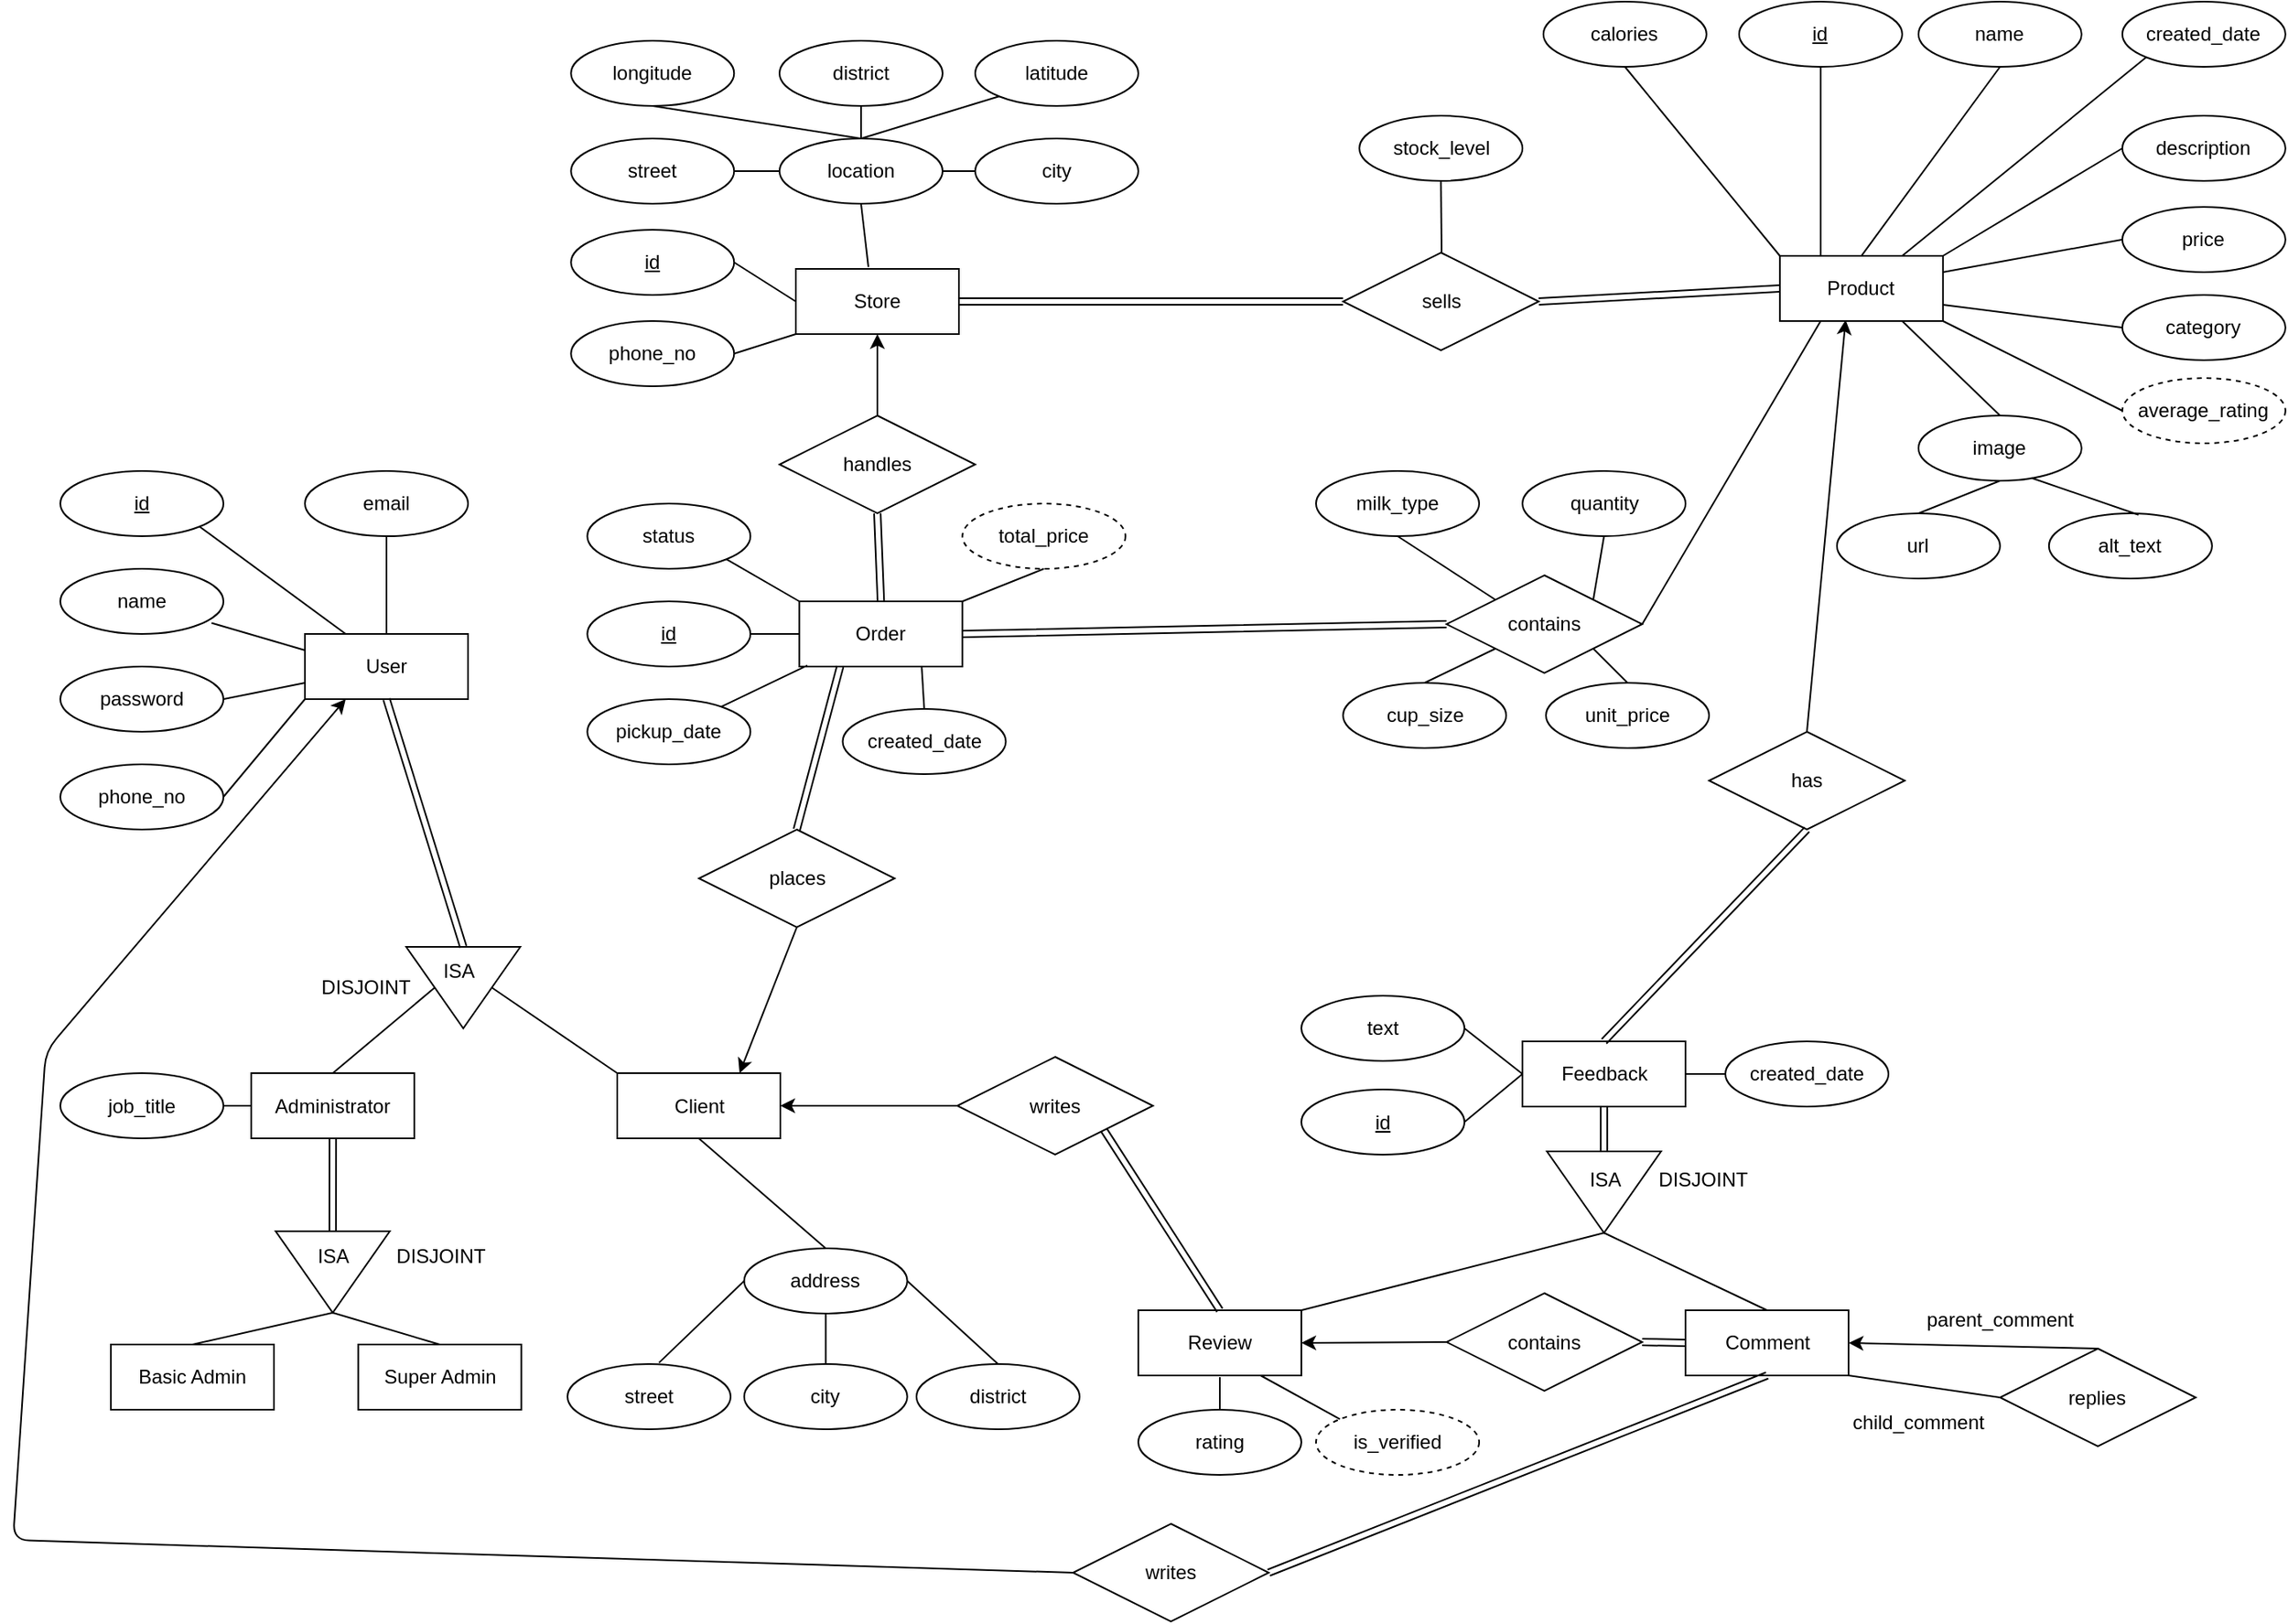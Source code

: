 <mxfile>
    <diagram id="bdZtCb_g8zsR-6ztstf5" name="v1">
        <mxGraphModel dx="1404" dy="1457" grid="1" gridSize="10" guides="1" tooltips="1" connect="1" arrows="1" fold="1" page="1" pageScale="1" pageWidth="1169" pageHeight="827" background="#ffffff" math="0" shadow="0">
            <root>
                <mxCell id="0"/>
                <mxCell id="1" parent="0"/>
                <mxCell id="iiX9BLO_CAPNdMvSm98--1" value="Product" style="whiteSpace=wrap;html=1;align=center;" parent="1" vertex="1">
                    <mxGeometry x="1113.42" y="-68" width="100" height="40" as="geometry"/>
                </mxCell>
                <mxCell id="iiX9BLO_CAPNdMvSm98--2" value="&lt;u&gt;id&lt;/u&gt;" style="ellipse;whiteSpace=wrap;html=1;align=center;" parent="1" vertex="1">
                    <mxGeometry x="1088.42" y="-224" width="100" height="40" as="geometry"/>
                </mxCell>
                <mxCell id="iiX9BLO_CAPNdMvSm98--3" value="name" style="ellipse;whiteSpace=wrap;html=1;align=center;" parent="1" vertex="1">
                    <mxGeometry x="1198.42" y="-224" width="100" height="40" as="geometry"/>
                </mxCell>
                <mxCell id="iiX9BLO_CAPNdMvSm98--4" value="description" style="ellipse;whiteSpace=wrap;html=1;align=center;" parent="1" vertex="1">
                    <mxGeometry x="1323.42" y="-154" width="100" height="40" as="geometry"/>
                </mxCell>
                <mxCell id="iiX9BLO_CAPNdMvSm98--5" value="price" style="ellipse;whiteSpace=wrap;html=1;align=center;" parent="1" vertex="1">
                    <mxGeometry x="1323.42" y="-98" width="100" height="40" as="geometry"/>
                </mxCell>
                <mxCell id="iiX9BLO_CAPNdMvSm98--6" value="average_rating" style="ellipse;whiteSpace=wrap;html=1;align=center;dashed=1;" parent="1" vertex="1">
                    <mxGeometry x="1323.42" y="7" width="100" height="40" as="geometry"/>
                </mxCell>
                <mxCell id="iiX9BLO_CAPNdMvSm98--7" value="User" style="whiteSpace=wrap;html=1;align=center;" parent="1" vertex="1">
                    <mxGeometry x="209" y="164" width="100" height="40" as="geometry"/>
                </mxCell>
                <mxCell id="iiX9BLO_CAPNdMvSm98--14" value="&lt;u&gt;id&lt;/u&gt;" style="ellipse;whiteSpace=wrap;html=1;align=center;" parent="1" vertex="1">
                    <mxGeometry x="820.0" y="443.5" width="100" height="40" as="geometry"/>
                </mxCell>
                <mxCell id="iiX9BLO_CAPNdMvSm98--15" value="&lt;u&gt;id&lt;/u&gt;" style="ellipse;whiteSpace=wrap;html=1;align=center;" parent="1" vertex="1">
                    <mxGeometry x="59.0" y="64" width="100" height="40" as="geometry"/>
                </mxCell>
                <mxCell id="iiX9BLO_CAPNdMvSm98--16" value="created_date" style="ellipse;whiteSpace=wrap;html=1;align=center;" parent="1" vertex="1">
                    <mxGeometry x="1080" y="414" width="100" height="40" as="geometry"/>
                </mxCell>
                <mxCell id="iiX9BLO_CAPNdMvSm98--17" value="rating" style="ellipse;whiteSpace=wrap;html=1;align=center;" parent="1" vertex="1">
                    <mxGeometry x="720" y="640" width="100" height="40" as="geometry"/>
                </mxCell>
                <mxCell id="iiX9BLO_CAPNdMvSm98--19" value="password" style="ellipse;whiteSpace=wrap;html=1;align=center;" parent="1" vertex="1">
                    <mxGeometry x="59" y="184" width="100" height="40" as="geometry"/>
                </mxCell>
                <mxCell id="iiX9BLO_CAPNdMvSm98--20" value="name" style="ellipse;whiteSpace=wrap;html=1;align=center;" parent="1" vertex="1">
                    <mxGeometry x="59" y="124" width="100" height="40" as="geometry"/>
                </mxCell>
                <mxCell id="iiX9BLO_CAPNdMvSm98--21" value="email" style="ellipse;whiteSpace=wrap;html=1;align=center;" parent="1" vertex="1">
                    <mxGeometry x="209" y="64" width="100" height="40" as="geometry"/>
                </mxCell>
                <mxCell id="iiX9BLO_CAPNdMvSm98--22" value="" style="endArrow=none;html=1;rounded=0;exitX=0;exitY=0.5;exitDx=0;exitDy=0;entryX=1;entryY=0.25;entryDx=0;entryDy=0;" parent="1" source="iiX9BLO_CAPNdMvSm98--5" target="iiX9BLO_CAPNdMvSm98--1" edge="1">
                    <mxGeometry relative="1" as="geometry">
                        <mxPoint x="905.92" y="43.5" as="sourcePoint"/>
                        <mxPoint x="733.42" y="-18" as="targetPoint"/>
                    </mxGeometry>
                </mxCell>
                <mxCell id="iiX9BLO_CAPNdMvSm98--23" value="" style="endArrow=none;html=1;rounded=0;exitX=1;exitY=0;exitDx=0;exitDy=0;entryX=0;entryY=0.5;entryDx=0;entryDy=0;" parent="1" source="iiX9BLO_CAPNdMvSm98--1" target="iiX9BLO_CAPNdMvSm98--4" edge="1">
                    <mxGeometry relative="1" as="geometry">
                        <mxPoint x="905.92" y="43.5" as="sourcePoint"/>
                        <mxPoint x="733.42" y="-18" as="targetPoint"/>
                    </mxGeometry>
                </mxCell>
                <mxCell id="iiX9BLO_CAPNdMvSm98--24" value="" style="endArrow=none;html=1;rounded=0;exitX=0.5;exitY=1;exitDx=0;exitDy=0;entryX=0.5;entryY=0;entryDx=0;entryDy=0;" parent="1" source="iiX9BLO_CAPNdMvSm98--3" target="iiX9BLO_CAPNdMvSm98--1" edge="1">
                    <mxGeometry relative="1" as="geometry">
                        <mxPoint x="905.92" y="43.5" as="sourcePoint"/>
                        <mxPoint x="733.42" y="-18" as="targetPoint"/>
                    </mxGeometry>
                </mxCell>
                <mxCell id="iiX9BLO_CAPNdMvSm98--25" value="" style="endArrow=none;html=1;rounded=0;entryX=0.5;entryY=1;entryDx=0;entryDy=0;exitX=0.25;exitY=0;exitDx=0;exitDy=0;" parent="1" source="iiX9BLO_CAPNdMvSm98--1" target="iiX9BLO_CAPNdMvSm98--2" edge="1">
                    <mxGeometry relative="1" as="geometry">
                        <mxPoint x="1103.42" y="-48" as="sourcePoint"/>
                        <mxPoint x="733.42" y="-18" as="targetPoint"/>
                    </mxGeometry>
                </mxCell>
                <mxCell id="iiX9BLO_CAPNdMvSm98--27" value="" style="endArrow=none;html=1;rounded=0;exitX=1;exitY=0.5;exitDx=0;exitDy=0;entryX=0;entryY=0.5;entryDx=0;entryDy=0;" parent="1" source="iiX9BLO_CAPNdMvSm98--136" target="iiX9BLO_CAPNdMvSm98--16" edge="1">
                    <mxGeometry relative="1" as="geometry">
                        <mxPoint x="822.83" y="576.5" as="sourcePoint"/>
                        <mxPoint x="650.33" y="515" as="targetPoint"/>
                    </mxGeometry>
                </mxCell>
                <mxCell id="iiX9BLO_CAPNdMvSm98--28" value="" style="endArrow=none;html=1;rounded=0;exitX=1;exitY=0.5;exitDx=0;exitDy=0;entryX=0;entryY=0.5;entryDx=0;entryDy=0;" parent="1" source="iiX9BLO_CAPNdMvSm98--14" target="iiX9BLO_CAPNdMvSm98--136" edge="1">
                    <mxGeometry relative="1" as="geometry">
                        <mxPoint x="822.83" y="576.5" as="sourcePoint"/>
                        <mxPoint x="650.33" y="515" as="targetPoint"/>
                    </mxGeometry>
                </mxCell>
                <mxCell id="iiX9BLO_CAPNdMvSm98--29" value="" style="endArrow=none;html=1;rounded=0;exitX=0;exitY=0.75;exitDx=0;exitDy=0;entryX=1;entryY=0.5;entryDx=0;entryDy=0;" parent="1" source="iiX9BLO_CAPNdMvSm98--7" target="iiX9BLO_CAPNdMvSm98--19" edge="1">
                    <mxGeometry relative="1" as="geometry">
                        <mxPoint x="511.5" y="285.5" as="sourcePoint"/>
                        <mxPoint x="339" y="224" as="targetPoint"/>
                    </mxGeometry>
                </mxCell>
                <mxCell id="iiX9BLO_CAPNdMvSm98--30" value="" style="endArrow=none;html=1;rounded=0;exitX=0.5;exitY=1;exitDx=0;exitDy=0;" parent="1" source="iiX9BLO_CAPNdMvSm98--21" edge="1">
                    <mxGeometry relative="1" as="geometry">
                        <mxPoint x="511.5" y="285.5" as="sourcePoint"/>
                        <mxPoint x="259" y="164.0" as="targetPoint"/>
                    </mxGeometry>
                </mxCell>
                <mxCell id="iiX9BLO_CAPNdMvSm98--31" value="" style="endArrow=none;html=1;rounded=0;exitX=0.25;exitY=0;exitDx=0;exitDy=0;entryX=1;entryY=1;entryDx=0;entryDy=0;" parent="1" source="iiX9BLO_CAPNdMvSm98--7" target="iiX9BLO_CAPNdMvSm98--15" edge="1">
                    <mxGeometry relative="1" as="geometry">
                        <mxPoint x="511.5" y="285.5" as="sourcePoint"/>
                        <mxPoint x="339" y="224" as="targetPoint"/>
                    </mxGeometry>
                </mxCell>
                <mxCell id="iiX9BLO_CAPNdMvSm98--32" value="" style="endArrow=none;html=1;rounded=0;exitX=0;exitY=0.25;exitDx=0;exitDy=0;entryX=0.927;entryY=0.832;entryDx=0;entryDy=0;entryPerimeter=0;" parent="1" source="iiX9BLO_CAPNdMvSm98--7" target="iiX9BLO_CAPNdMvSm98--20" edge="1">
                    <mxGeometry relative="1" as="geometry">
                        <mxPoint x="511.5" y="285.5" as="sourcePoint"/>
                        <mxPoint x="339" y="224" as="targetPoint"/>
                    </mxGeometry>
                </mxCell>
                <mxCell id="iiX9BLO_CAPNdMvSm98--33" value="" style="endArrow=none;html=1;rounded=0;exitX=0;exitY=0.5;exitDx=0;exitDy=0;entryX=1;entryY=1;entryDx=0;entryDy=0;" parent="1" source="iiX9BLO_CAPNdMvSm98--6" target="iiX9BLO_CAPNdMvSm98--1" edge="1">
                    <mxGeometry relative="1" as="geometry">
                        <mxPoint x="965.92" y="-16.5" as="sourcePoint"/>
                        <mxPoint x="793.42" y="-78" as="targetPoint"/>
                    </mxGeometry>
                </mxCell>
                <mxCell id="iiX9BLO_CAPNdMvSm98--34" style="edgeStyle=none;html=1;exitX=0.5;exitY=1;exitDx=0;exitDy=0;entryX=0.75;entryY=0;entryDx=0;entryDy=0;" parent="1" source="iiX9BLO_CAPNdMvSm98--35" target="iiX9BLO_CAPNdMvSm98--46" edge="1">
                    <mxGeometry relative="1" as="geometry">
                        <mxPoint x="569.58" y="346.0" as="sourcePoint"/>
                    </mxGeometry>
                </mxCell>
                <mxCell id="iiX9BLO_CAPNdMvSm98--35" value="places" style="shape=rhombus;perimeter=rhombusPerimeter;whiteSpace=wrap;html=1;align=center;" parent="1" vertex="1">
                    <mxGeometry x="450.58" y="284" width="120" height="60" as="geometry"/>
                </mxCell>
                <mxCell id="iiX9BLO_CAPNdMvSm98--36" value="" style="endArrow=none;html=1;rounded=0;exitX=0.5;exitY=1;exitDx=0;exitDy=0;entryX=1;entryY=0;entryDx=0;entryDy=0;startArrow=none;" parent="1" source="iiX9BLO_CAPNdMvSm98--69" target="iiX9BLO_CAPNdMvSm98--53" edge="1">
                    <mxGeometry relative="1" as="geometry">
                        <mxPoint x="973.42" y="110" as="sourcePoint"/>
                        <mxPoint x="953.42" y="134" as="targetPoint"/>
                    </mxGeometry>
                </mxCell>
                <mxCell id="iiX9BLO_CAPNdMvSm98--37" value="created_date" style="ellipse;whiteSpace=wrap;html=1;align=center;" parent="1" vertex="1">
                    <mxGeometry x="538.75" y="210" width="100" height="40" as="geometry"/>
                </mxCell>
                <mxCell id="iiX9BLO_CAPNdMvSm98--38" value="category" style="ellipse;whiteSpace=wrap;html=1;align=center;" parent="1" vertex="1">
                    <mxGeometry x="1323.42" y="-44" width="100" height="40" as="geometry"/>
                </mxCell>
                <mxCell id="iiX9BLO_CAPNdMvSm98--39" value="" style="endArrow=none;html=1;rounded=0;exitX=0;exitY=0.5;exitDx=0;exitDy=0;entryX=1;entryY=0.75;entryDx=0;entryDy=0;" parent="1" source="iiX9BLO_CAPNdMvSm98--38" target="iiX9BLO_CAPNdMvSm98--1" edge="1">
                    <mxGeometry relative="1" as="geometry">
                        <mxPoint x="1275.92" y="-96.5" as="sourcePoint"/>
                        <mxPoint x="1103.42" y="-158" as="targetPoint"/>
                    </mxGeometry>
                </mxCell>
                <mxCell id="iiX9BLO_CAPNdMvSm98--40" value="address" style="ellipse;whiteSpace=wrap;html=1;align=center;" parent="1" vertex="1">
                    <mxGeometry x="478.33" y="541" width="100" height="40" as="geometry"/>
                </mxCell>
                <mxCell id="iiX9BLO_CAPNdMvSm98--41" value="" style="endArrow=none;html=1;rounded=0;exitX=0.5;exitY=1;exitDx=0;exitDy=0;entryX=0.5;entryY=0;entryDx=0;entryDy=0;" parent="1" source="iiX9BLO_CAPNdMvSm98--46" target="iiX9BLO_CAPNdMvSm98--40" edge="1">
                    <mxGeometry relative="1" as="geometry">
                        <mxPoint x="365.83" y="558.5" as="sourcePoint"/>
                        <mxPoint x="426.78" y="426" as="targetPoint"/>
                    </mxGeometry>
                </mxCell>
                <mxCell id="iiX9BLO_CAPNdMvSm98--42" value="image" style="ellipse;whiteSpace=wrap;html=1;align=center;" parent="1" vertex="1">
                    <mxGeometry x="1198.42" y="30" width="100" height="40" as="geometry"/>
                </mxCell>
                <mxCell id="iiX9BLO_CAPNdMvSm98--43" value="" style="endArrow=none;html=1;rounded=0;exitX=0.5;exitY=0;exitDx=0;exitDy=0;entryX=0.75;entryY=1;entryDx=0;entryDy=0;" parent="1" source="iiX9BLO_CAPNdMvSm98--42" target="iiX9BLO_CAPNdMvSm98--1" edge="1">
                    <mxGeometry relative="1" as="geometry">
                        <mxPoint x="1123.42" y="52" as="sourcePoint"/>
                        <mxPoint x="1173.42" y="-3" as="targetPoint"/>
                    </mxGeometry>
                </mxCell>
                <mxCell id="iiX9BLO_CAPNdMvSm98--44" value="" style="triangle;whiteSpace=wrap;html=1;rotation=90;" parent="1" vertex="1">
                    <mxGeometry x="281.08" y="346" width="50" height="70" as="geometry"/>
                </mxCell>
                <mxCell id="iiX9BLO_CAPNdMvSm98--45" value="ISA" style="text;html=1;align=center;verticalAlign=middle;resizable=0;points=[];autosize=1;strokeColor=none;fillColor=none;" parent="1" vertex="1">
                    <mxGeometry x="282.66" y="356" width="40" height="30" as="geometry"/>
                </mxCell>
                <mxCell id="iiX9BLO_CAPNdMvSm98--46" value="Client" style="whiteSpace=wrap;html=1;align=center;" parent="1" vertex="1">
                    <mxGeometry x="400.5" y="433.5" width="100" height="40" as="geometry"/>
                </mxCell>
                <mxCell id="iiX9BLO_CAPNdMvSm98--47" value="Administrator" style="whiteSpace=wrap;html=1;align=center;" parent="1" vertex="1">
                    <mxGeometry x="176.08" y="433.5" width="100" height="40" as="geometry"/>
                </mxCell>
                <mxCell id="iiX9BLO_CAPNdMvSm98--48" value="" style="shape=link;html=1;rounded=0;exitX=0.5;exitY=1;exitDx=0;exitDy=0;entryX=0;entryY=0.5;entryDx=0;entryDy=0;" parent="1" source="iiX9BLO_CAPNdMvSm98--7" target="iiX9BLO_CAPNdMvSm98--44" edge="1">
                    <mxGeometry relative="1" as="geometry">
                        <mxPoint x="339" y="544" as="sourcePoint"/>
                        <mxPoint x="239" y="484" as="targetPoint"/>
                    </mxGeometry>
                </mxCell>
                <mxCell id="iiX9BLO_CAPNdMvSm98--49" value="DISJOINT" style="text;html=1;align=center;verticalAlign=middle;resizable=0;points=[];autosize=1;strokeColor=none;fillColor=none;" parent="1" vertex="1">
                    <mxGeometry x="206.03" y="366" width="80" height="30" as="geometry"/>
                </mxCell>
                <mxCell id="iiX9BLO_CAPNdMvSm98--50" value="" style="endArrow=none;html=1;rounded=0;exitX=0.5;exitY=0;exitDx=0;exitDy=0;entryX=0.5;entryY=1;entryDx=0;entryDy=0;" parent="1" source="iiX9BLO_CAPNdMvSm98--47" target="iiX9BLO_CAPNdMvSm98--44" edge="1">
                    <mxGeometry relative="1" as="geometry">
                        <mxPoint x="568.58" y="462.5" as="sourcePoint"/>
                        <mxPoint x="396.08" y="401" as="targetPoint"/>
                    </mxGeometry>
                </mxCell>
                <mxCell id="iiX9BLO_CAPNdMvSm98--51" value="" style="endArrow=none;html=1;rounded=0;entryX=0;entryY=0;entryDx=0;entryDy=0;exitX=0.5;exitY=0;exitDx=0;exitDy=0;" parent="1" source="iiX9BLO_CAPNdMvSm98--44" target="iiX9BLO_CAPNdMvSm98--46" edge="1">
                    <mxGeometry relative="1" as="geometry">
                        <mxPoint x="346.08" y="381" as="sourcePoint"/>
                        <mxPoint x="396.08" y="401" as="targetPoint"/>
                    </mxGeometry>
                </mxCell>
                <mxCell id="iiX9BLO_CAPNdMvSm98--52" value="Order" style="whiteSpace=wrap;html=1;align=center;" parent="1" vertex="1">
                    <mxGeometry x="512.16" y="144" width="100" height="40" as="geometry"/>
                </mxCell>
                <mxCell id="iiX9BLO_CAPNdMvSm98--53" value="contains" style="shape=rhombus;perimeter=rhombusPerimeter;whiteSpace=wrap;html=1;align=center;" parent="1" vertex="1">
                    <mxGeometry x="909.0" y="128" width="120" height="60" as="geometry"/>
                </mxCell>
                <mxCell id="iiX9BLO_CAPNdMvSm98--54" value="" style="shape=link;html=1;rounded=0;entryX=0;entryY=0.5;entryDx=0;entryDy=0;exitX=1;exitY=0.5;exitDx=0;exitDy=0;" parent="1" source="iiX9BLO_CAPNdMvSm98--52" target="iiX9BLO_CAPNdMvSm98--53" edge="1">
                    <mxGeometry relative="1" as="geometry">
                        <mxPoint x="610" y="164" as="sourcePoint"/>
                        <mxPoint x="642.16" y="364.0" as="targetPoint"/>
                    </mxGeometry>
                </mxCell>
                <mxCell id="iiX9BLO_CAPNdMvSm98--55" value="status" style="ellipse;whiteSpace=wrap;html=1;align=center;" parent="1" vertex="1">
                    <mxGeometry x="382.16" y="84" width="100" height="40" as="geometry"/>
                </mxCell>
                <mxCell id="iiX9BLO_CAPNdMvSm98--56" value="job_title" style="ellipse;whiteSpace=wrap;html=1;align=center;" parent="1" vertex="1">
                    <mxGeometry x="59.0" y="433.5" width="100" height="40" as="geometry"/>
                </mxCell>
                <mxCell id="iiX9BLO_CAPNdMvSm98--57" value="&lt;u&gt;id&lt;/u&gt;" style="ellipse;whiteSpace=wrap;html=1;align=center;" parent="1" vertex="1">
                    <mxGeometry x="382.16" y="144" width="100" height="40" as="geometry"/>
                </mxCell>
                <mxCell id="iiX9BLO_CAPNdMvSm98--59" value="" style="endArrow=none;html=1;rounded=0;exitX=0.75;exitY=1;exitDx=0;exitDy=0;entryX=0.5;entryY=0;entryDx=0;entryDy=0;" parent="1" source="iiX9BLO_CAPNdMvSm98--52" target="iiX9BLO_CAPNdMvSm98--37" edge="1">
                    <mxGeometry relative="1" as="geometry">
                        <mxPoint x="604.66" y="345.5" as="sourcePoint"/>
                        <mxPoint x="432.16" y="284" as="targetPoint"/>
                    </mxGeometry>
                </mxCell>
                <mxCell id="iiX9BLO_CAPNdMvSm98--60" value="" style="endArrow=none;html=1;rounded=0;exitX=0;exitY=0;exitDx=0;exitDy=0;entryX=1;entryY=1;entryDx=0;entryDy=0;" parent="1" source="iiX9BLO_CAPNdMvSm98--52" target="iiX9BLO_CAPNdMvSm98--55" edge="1">
                    <mxGeometry relative="1" as="geometry">
                        <mxPoint x="604.66" y="345.5" as="sourcePoint"/>
                        <mxPoint x="432.16" y="284" as="targetPoint"/>
                    </mxGeometry>
                </mxCell>
                <mxCell id="iiX9BLO_CAPNdMvSm98--61" value="" style="endArrow=none;html=1;rounded=0;exitX=0;exitY=0.5;exitDx=0;exitDy=0;entryX=1;entryY=0.5;entryDx=0;entryDy=0;" parent="1" source="iiX9BLO_CAPNdMvSm98--52" target="iiX9BLO_CAPNdMvSm98--57" edge="1">
                    <mxGeometry relative="1" as="geometry">
                        <mxPoint x="604.66" y="345.5" as="sourcePoint"/>
                        <mxPoint x="432.16" y="284" as="targetPoint"/>
                    </mxGeometry>
                </mxCell>
                <mxCell id="iiX9BLO_CAPNdMvSm98--62" value="" style="endArrow=none;html=1;rounded=0;exitX=0;exitY=0.5;exitDx=0;exitDy=0;entryX=1;entryY=0.5;entryDx=0;entryDy=0;" parent="1" source="iiX9BLO_CAPNdMvSm98--47" target="iiX9BLO_CAPNdMvSm98--56" edge="1">
                    <mxGeometry relative="1" as="geometry">
                        <mxPoint x="650.16" y="492.5" as="sourcePoint"/>
                        <mxPoint x="477.66" y="431" as="targetPoint"/>
                    </mxGeometry>
                </mxCell>
                <mxCell id="iiX9BLO_CAPNdMvSm98--63" value="" style="shape=link;html=1;rounded=0;exitX=0.25;exitY=1;exitDx=0;exitDy=0;entryX=0.5;entryY=0;entryDx=0;entryDy=0;" parent="1" source="iiX9BLO_CAPNdMvSm98--52" target="iiX9BLO_CAPNdMvSm98--35" edge="1">
                    <mxGeometry relative="1" as="geometry">
                        <mxPoint x="412.16" y="264" as="sourcePoint"/>
                        <mxPoint x="562.16" y="304.0" as="targetPoint"/>
                    </mxGeometry>
                </mxCell>
                <mxCell id="iiX9BLO_CAPNdMvSm98--64" style="edgeStyle=none;html=1;exitX=0.5;exitY=0;exitDx=0;exitDy=0;entryX=1;entryY=0.5;entryDx=0;entryDy=0;" parent="1" source="iiX9BLO_CAPNdMvSm98--65" target="iiX9BLO_CAPNdMvSm98--126" edge="1">
                    <mxGeometry relative="1" as="geometry">
                        <mxPoint x="1185" y="607.5" as="targetPoint"/>
                    </mxGeometry>
                </mxCell>
                <mxCell id="iiX9BLO_CAPNdMvSm98--65" value="replies" style="shape=rhombus;perimeter=rhombusPerimeter;whiteSpace=wrap;html=1;align=center;" parent="1" vertex="1">
                    <mxGeometry x="1248.42" y="602.5" width="120" height="60" as="geometry"/>
                </mxCell>
                <mxCell id="iiX9BLO_CAPNdMvSm98--67" value="parent_comment" style="text;html=1;align=center;verticalAlign=middle;resizable=0;points=[];autosize=1;strokeColor=none;fillColor=none;" parent="1" vertex="1">
                    <mxGeometry x="1193.42" y="570" width="110" height="30" as="geometry"/>
                </mxCell>
                <mxCell id="iiX9BLO_CAPNdMvSm98--68" value="child_comment" style="text;html=1;align=center;verticalAlign=middle;resizable=0;points=[];autosize=1;strokeColor=none;fillColor=none;" parent="1" vertex="1">
                    <mxGeometry x="1148.42" y="632.5" width="100" height="30" as="geometry"/>
                </mxCell>
                <mxCell id="iiX9BLO_CAPNdMvSm98--69" value="quantity" style="ellipse;whiteSpace=wrap;html=1;align=center;" parent="1" vertex="1">
                    <mxGeometry x="955.58" y="64" width="100" height="40" as="geometry"/>
                </mxCell>
                <mxCell id="iiX9BLO_CAPNdMvSm98--70" value="" style="endArrow=none;html=1;rounded=0;exitX=0.25;exitY=1;exitDx=0;exitDy=0;entryX=1;entryY=0.5;entryDx=0;entryDy=0;" parent="1" source="iiX9BLO_CAPNdMvSm98--1" target="iiX9BLO_CAPNdMvSm98--53" edge="1">
                    <mxGeometry relative="1" as="geometry">
                        <mxPoint x="667.5" y="401.5" as="sourcePoint"/>
                        <mxPoint x="1013.42" y="164" as="targetPoint"/>
                    </mxGeometry>
                </mxCell>
                <mxCell id="iiX9BLO_CAPNdMvSm98--71" value="text" style="ellipse;whiteSpace=wrap;html=1;align=center;" parent="1" vertex="1">
                    <mxGeometry x="820" y="386" width="100" height="40" as="geometry"/>
                </mxCell>
                <mxCell id="iiX9BLO_CAPNdMvSm98--72" value="" style="endArrow=none;html=1;rounded=0;exitX=0;exitY=0.5;exitDx=0;exitDy=0;entryX=1;entryY=0.5;entryDx=0;entryDy=0;" parent="1" source="iiX9BLO_CAPNdMvSm98--136" target="iiX9BLO_CAPNdMvSm98--71" edge="1">
                    <mxGeometry relative="1" as="geometry">
                        <mxPoint x="515.33" y="705" as="sourcePoint"/>
                        <mxPoint x="920" y="434" as="targetPoint"/>
                    </mxGeometry>
                </mxCell>
                <mxCell id="iiX9BLO_CAPNdMvSm98--73" value="calories" style="ellipse;whiteSpace=wrap;html=1;align=center;" parent="1" vertex="1">
                    <mxGeometry x="968.42" y="-224" width="100" height="40" as="geometry"/>
                </mxCell>
                <mxCell id="iiX9BLO_CAPNdMvSm98--74" value="" style="endArrow=none;html=1;rounded=0;exitX=0;exitY=0;exitDx=0;exitDy=0;entryX=0.5;entryY=1;entryDx=0;entryDy=0;" parent="1" source="iiX9BLO_CAPNdMvSm98--1" target="iiX9BLO_CAPNdMvSm98--73" edge="1">
                    <mxGeometry relative="1" as="geometry">
                        <mxPoint x="1185.34" y="-6.5" as="sourcePoint"/>
                        <mxPoint x="1012.84" y="-68" as="targetPoint"/>
                    </mxGeometry>
                </mxCell>
                <mxCell id="iiX9BLO_CAPNdMvSm98--75" value="cup_size" style="ellipse;whiteSpace=wrap;html=1;align=center;" parent="1" vertex="1">
                    <mxGeometry x="845.58" y="194" width="100" height="40" as="geometry"/>
                </mxCell>
                <mxCell id="iiX9BLO_CAPNdMvSm98--76" value="" style="endArrow=none;html=1;rounded=0;exitX=0.5;exitY=0;exitDx=0;exitDy=0;entryX=0;entryY=1;entryDx=0;entryDy=0;startArrow=none;" parent="1" source="iiX9BLO_CAPNdMvSm98--75" target="iiX9BLO_CAPNdMvSm98--53" edge="1">
                    <mxGeometry relative="1" as="geometry">
                        <mxPoint x="754.58" y="254.0" as="sourcePoint"/>
                        <mxPoint x="736.2" y="288.38" as="targetPoint"/>
                    </mxGeometry>
                </mxCell>
                <mxCell id="iiX9BLO_CAPNdMvSm98--77" value="location" style="ellipse;whiteSpace=wrap;html=1;align=center;" parent="1" vertex="1">
                    <mxGeometry x="500.0" y="-140" width="100" height="40" as="geometry"/>
                </mxCell>
                <mxCell id="iiX9BLO_CAPNdMvSm98--78" value="" style="endArrow=none;html=1;rounded=0;exitX=0.445;exitY=-0.029;exitDx=0;exitDy=0;entryX=0.5;entryY=1;entryDx=0;entryDy=0;exitPerimeter=0;" parent="1" source="iiX9BLO_CAPNdMvSm98--110" target="iiX9BLO_CAPNdMvSm98--77" edge="1">
                    <mxGeometry relative="1" as="geometry">
                        <mxPoint x="822.5" y="205.5" as="sourcePoint"/>
                        <mxPoint x="650" y="144" as="targetPoint"/>
                    </mxGeometry>
                </mxCell>
                <mxCell id="iiX9BLO_CAPNdMvSm98--80" value="milk_type" style="ellipse;whiteSpace=wrap;html=1;align=center;" parent="1" vertex="1">
                    <mxGeometry x="829.0" y="64" width="100" height="40" as="geometry"/>
                </mxCell>
                <mxCell id="iiX9BLO_CAPNdMvSm98--81" value="" style="endArrow=none;html=1;rounded=0;exitX=0.5;exitY=1;exitDx=0;exitDy=0;startArrow=none;entryX=0;entryY=0;entryDx=0;entryDy=0;" parent="1" source="iiX9BLO_CAPNdMvSm98--80" target="iiX9BLO_CAPNdMvSm98--53" edge="1">
                    <mxGeometry relative="1" as="geometry">
                        <mxPoint x="1089" y="114" as="sourcePoint"/>
                        <mxPoint x="939.0" y="140" as="targetPoint"/>
                    </mxGeometry>
                </mxCell>
                <mxCell id="iiX9BLO_CAPNdMvSm98--82" value="url" style="ellipse;whiteSpace=wrap;html=1;align=center;" parent="1" vertex="1">
                    <mxGeometry x="1148.42" y="90" width="100" height="40" as="geometry"/>
                </mxCell>
                <mxCell id="iiX9BLO_CAPNdMvSm98--83" value="alt_text" style="ellipse;whiteSpace=wrap;html=1;align=center;" parent="1" vertex="1">
                    <mxGeometry x="1278.42" y="90" width="100" height="40" as="geometry"/>
                </mxCell>
                <mxCell id="iiX9BLO_CAPNdMvSm98--84" value="" style="endArrow=none;html=1;rounded=0;exitX=0.692;exitY=0.957;exitDx=0;exitDy=0;entryX=0.549;entryY=0.021;entryDx=0;entryDy=0;entryPerimeter=0;exitPerimeter=0;" parent="1" source="iiX9BLO_CAPNdMvSm98--42" target="iiX9BLO_CAPNdMvSm98--83" edge="1">
                    <mxGeometry relative="1" as="geometry">
                        <mxPoint x="1160.92" y="61.5" as="sourcePoint"/>
                        <mxPoint x="988.42" as="targetPoint"/>
                    </mxGeometry>
                </mxCell>
                <mxCell id="iiX9BLO_CAPNdMvSm98--85" value="" style="endArrow=none;html=1;rounded=0;exitX=0.5;exitY=1;exitDx=0;exitDy=0;entryX=0.5;entryY=0;entryDx=0;entryDy=0;" parent="1" source="iiX9BLO_CAPNdMvSm98--42" target="iiX9BLO_CAPNdMvSm98--82" edge="1">
                    <mxGeometry relative="1" as="geometry">
                        <mxPoint x="1160.92" y="61.5" as="sourcePoint"/>
                        <mxPoint x="988.42" as="targetPoint"/>
                    </mxGeometry>
                </mxCell>
                <mxCell id="iiX9BLO_CAPNdMvSm98--86" value="street" style="ellipse;whiteSpace=wrap;html=1;align=center;" parent="1" vertex="1">
                    <mxGeometry x="370.0" y="612" width="100" height="40" as="geometry"/>
                </mxCell>
                <mxCell id="iiX9BLO_CAPNdMvSm98--87" value="city" style="ellipse;whiteSpace=wrap;html=1;align=center;" parent="1" vertex="1">
                    <mxGeometry x="478.33" y="612" width="100" height="40" as="geometry"/>
                </mxCell>
                <mxCell id="iiX9BLO_CAPNdMvSm98--88" value="district" style="ellipse;whiteSpace=wrap;html=1;align=center;" parent="1" vertex="1">
                    <mxGeometry x="584" y="612" width="100" height="40" as="geometry"/>
                </mxCell>
                <mxCell id="iiX9BLO_CAPNdMvSm98--89" value="" style="endArrow=none;html=1;rounded=0;exitX=0;exitY=0.5;exitDx=0;exitDy=0;entryX=0.561;entryY=-0.02;entryDx=0;entryDy=0;entryPerimeter=0;" parent="1" source="iiX9BLO_CAPNdMvSm98--40" target="iiX9BLO_CAPNdMvSm98--86" edge="1">
                    <mxGeometry relative="1" as="geometry">
                        <mxPoint x="780.25" y="538.5" as="sourcePoint"/>
                        <mxPoint x="607.75" y="477" as="targetPoint"/>
                    </mxGeometry>
                </mxCell>
                <mxCell id="iiX9BLO_CAPNdMvSm98--90" value="" style="endArrow=none;html=1;rounded=0;exitX=0.5;exitY=1;exitDx=0;exitDy=0;entryX=0.5;entryY=0;entryDx=0;entryDy=0;" parent="1" source="iiX9BLO_CAPNdMvSm98--40" target="iiX9BLO_CAPNdMvSm98--87" edge="1">
                    <mxGeometry relative="1" as="geometry">
                        <mxPoint x="780.25" y="538.5" as="sourcePoint"/>
                        <mxPoint x="607.75" y="477" as="targetPoint"/>
                    </mxGeometry>
                </mxCell>
                <mxCell id="iiX9BLO_CAPNdMvSm98--91" value="" style="endArrow=none;html=1;rounded=0;exitX=0.5;exitY=0;exitDx=0;exitDy=0;entryX=1;entryY=0.5;entryDx=0;entryDy=0;" parent="1" source="iiX9BLO_CAPNdMvSm98--88" target="iiX9BLO_CAPNdMvSm98--40" edge="1">
                    <mxGeometry relative="1" as="geometry">
                        <mxPoint x="780.25" y="538.5" as="sourcePoint"/>
                        <mxPoint x="607.75" y="477" as="targetPoint"/>
                    </mxGeometry>
                </mxCell>
                <mxCell id="iiX9BLO_CAPNdMvSm98--92" value="phone_no" style="ellipse;whiteSpace=wrap;html=1;align=center;" parent="1" vertex="1">
                    <mxGeometry x="59" y="244" width="100" height="40" as="geometry"/>
                </mxCell>
                <mxCell id="iiX9BLO_CAPNdMvSm98--93" value="" style="endArrow=none;html=1;rounded=0;exitX=0;exitY=1;exitDx=0;exitDy=0;entryX=1;entryY=0.5;entryDx=0;entryDy=0;" parent="1" source="iiX9BLO_CAPNdMvSm98--7" target="iiX9BLO_CAPNdMvSm98--92" edge="1">
                    <mxGeometry relative="1" as="geometry">
                        <mxPoint x="622.5" y="281.5" as="sourcePoint"/>
                        <mxPoint x="450" y="220" as="targetPoint"/>
                    </mxGeometry>
                </mxCell>
                <mxCell id="iiX9BLO_CAPNdMvSm98--94" value="pickup_date" style="ellipse;whiteSpace=wrap;html=1;align=center;" parent="1" vertex="1">
                    <mxGeometry x="382.16" y="204" width="100" height="40" as="geometry"/>
                </mxCell>
                <mxCell id="iiX9BLO_CAPNdMvSm98--95" value="" style="endArrow=none;html=1;rounded=0;entryX=0.049;entryY=0.982;entryDx=0;entryDy=0;entryPerimeter=0;" parent="1" source="iiX9BLO_CAPNdMvSm98--94" target="iiX9BLO_CAPNdMvSm98--52" edge="1">
                    <mxGeometry relative="1" as="geometry">
                        <mxPoint x="722.5" y="361.5" as="sourcePoint"/>
                        <mxPoint x="580" y="190" as="targetPoint"/>
                    </mxGeometry>
                </mxCell>
                <mxCell id="iiX9BLO_CAPNdMvSm98--96" value="street" style="ellipse;whiteSpace=wrap;html=1;align=center;" parent="1" vertex="1">
                    <mxGeometry x="372.16" y="-140" width="100" height="40" as="geometry"/>
                </mxCell>
                <mxCell id="iiX9BLO_CAPNdMvSm98--97" value="district" style="ellipse;whiteSpace=wrap;html=1;align=center;" parent="1" vertex="1">
                    <mxGeometry x="500.0" y="-200" width="100" height="40" as="geometry"/>
                </mxCell>
                <mxCell id="iiX9BLO_CAPNdMvSm98--98" value="city" style="ellipse;whiteSpace=wrap;html=1;align=center;" parent="1" vertex="1">
                    <mxGeometry x="620.0" y="-140" width="100" height="40" as="geometry"/>
                </mxCell>
                <mxCell id="iiX9BLO_CAPNdMvSm98--99" value="" style="endArrow=none;html=1;rounded=0;exitX=1;exitY=0.5;exitDx=0;exitDy=0;entryX=0;entryY=0.5;entryDx=0;entryDy=0;" parent="1" source="iiX9BLO_CAPNdMvSm98--96" target="iiX9BLO_CAPNdMvSm98--77" edge="1">
                    <mxGeometry relative="1" as="geometry">
                        <mxPoint x="589.66" y="-48.5" as="sourcePoint"/>
                        <mxPoint x="417.16" y="-110" as="targetPoint"/>
                    </mxGeometry>
                </mxCell>
                <mxCell id="iiX9BLO_CAPNdMvSm98--100" value="" style="endArrow=none;html=1;rounded=0;exitX=0.5;exitY=1;exitDx=0;exitDy=0;entryX=0.5;entryY=0;entryDx=0;entryDy=0;" parent="1" source="iiX9BLO_CAPNdMvSm98--97" target="iiX9BLO_CAPNdMvSm98--77" edge="1">
                    <mxGeometry relative="1" as="geometry">
                        <mxPoint x="589.66" y="-48.5" as="sourcePoint"/>
                        <mxPoint x="417.16" y="-110" as="targetPoint"/>
                    </mxGeometry>
                </mxCell>
                <mxCell id="iiX9BLO_CAPNdMvSm98--101" value="" style="endArrow=none;html=1;rounded=0;exitX=0;exitY=0.5;exitDx=0;exitDy=0;entryX=1;entryY=0.5;entryDx=0;entryDy=0;" parent="1" source="iiX9BLO_CAPNdMvSm98--98" target="iiX9BLO_CAPNdMvSm98--77" edge="1">
                    <mxGeometry relative="1" as="geometry">
                        <mxPoint x="589.66" y="31.5" as="sourcePoint"/>
                        <mxPoint x="417.16" y="-30" as="targetPoint"/>
                    </mxGeometry>
                </mxCell>
                <mxCell id="iiX9BLO_CAPNdMvSm98--102" value="" style="triangle;whiteSpace=wrap;html=1;rotation=90;" parent="1" vertex="1">
                    <mxGeometry x="201.03" y="520.5" width="50" height="70" as="geometry"/>
                </mxCell>
                <mxCell id="iiX9BLO_CAPNdMvSm98--103" value="ISA" style="text;html=1;align=center;verticalAlign=middle;resizable=0;points=[];autosize=1;strokeColor=none;fillColor=none;" parent="1" vertex="1">
                    <mxGeometry x="206.03" y="530.5" width="40" height="30" as="geometry"/>
                </mxCell>
                <mxCell id="iiX9BLO_CAPNdMvSm98--104" value="Basic Admin" style="whiteSpace=wrap;html=1;align=center;" parent="1" vertex="1">
                    <mxGeometry x="90.0" y="600" width="100" height="40" as="geometry"/>
                </mxCell>
                <mxCell id="iiX9BLO_CAPNdMvSm98--105" value="Super Admin" style="whiteSpace=wrap;html=1;align=center;" parent="1" vertex="1">
                    <mxGeometry x="241.7" y="600" width="100" height="40" as="geometry"/>
                </mxCell>
                <mxCell id="iiX9BLO_CAPNdMvSm98--106" value="DISJOINT" style="text;html=1;align=center;verticalAlign=middle;resizable=0;points=[];autosize=1;strokeColor=none;fillColor=none;" parent="1" vertex="1">
                    <mxGeometry x="251.7" y="530.5" width="80" height="30" as="geometry"/>
                </mxCell>
                <mxCell id="iiX9BLO_CAPNdMvSm98--107" value="" style="shape=link;html=1;rounded=0;exitX=0.5;exitY=1;exitDx=0;exitDy=0;entryX=0;entryY=0.5;entryDx=0;entryDy=0;" parent="1" source="iiX9BLO_CAPNdMvSm98--47" target="iiX9BLO_CAPNdMvSm98--102" edge="1">
                    <mxGeometry relative="1" as="geometry">
                        <mxPoint x="570.5" y="362" as="sourcePoint"/>
                        <mxPoint x="280.5" y="492" as="targetPoint"/>
                    </mxGeometry>
                </mxCell>
                <mxCell id="iiX9BLO_CAPNdMvSm98--108" value="" style="endArrow=none;html=1;rounded=0;exitX=0.5;exitY=0;exitDx=0;exitDy=0;entryX=1;entryY=0.5;entryDx=0;entryDy=0;" parent="1" source="iiX9BLO_CAPNdMvSm98--105" target="iiX9BLO_CAPNdMvSm98--102" edge="1">
                    <mxGeometry relative="1" as="geometry">
                        <mxPoint x="722.95" y="448" as="sourcePoint"/>
                        <mxPoint x="550.45" y="386.5" as="targetPoint"/>
                    </mxGeometry>
                </mxCell>
                <mxCell id="iiX9BLO_CAPNdMvSm98--109" value="" style="endArrow=none;html=1;rounded=0;entryX=0.5;entryY=0;entryDx=0;entryDy=0;exitX=1;exitY=0.5;exitDx=0;exitDy=0;" parent="1" source="iiX9BLO_CAPNdMvSm98--102" target="iiX9BLO_CAPNdMvSm98--104" edge="1">
                    <mxGeometry relative="1" as="geometry">
                        <mxPoint x="220.45" y="576.5" as="sourcePoint"/>
                        <mxPoint x="550.45" y="386.5" as="targetPoint"/>
                    </mxGeometry>
                </mxCell>
                <mxCell id="iiX9BLO_CAPNdMvSm98--110" value="Store" style="whiteSpace=wrap;html=1;align=center;" parent="1" vertex="1">
                    <mxGeometry x="510.0" y="-60" width="100" height="40" as="geometry"/>
                </mxCell>
                <mxCell id="iiX9BLO_CAPNdMvSm98--111" style="edgeStyle=none;html=1;exitX=0.5;exitY=0;exitDx=0;exitDy=0;entryX=0.5;entryY=1;entryDx=0;entryDy=0;" parent="1" source="iiX9BLO_CAPNdMvSm98--112" target="iiX9BLO_CAPNdMvSm98--110" edge="1">
                    <mxGeometry relative="1" as="geometry"/>
                </mxCell>
                <mxCell id="iiX9BLO_CAPNdMvSm98--112" value="handles" style="shape=rhombus;perimeter=rhombusPerimeter;whiteSpace=wrap;html=1;align=center;" parent="1" vertex="1">
                    <mxGeometry x="500.0" y="30" width="120" height="60" as="geometry"/>
                </mxCell>
                <mxCell id="iiX9BLO_CAPNdMvSm98--114" value="latitude" style="ellipse;whiteSpace=wrap;html=1;align=center;" parent="1" vertex="1">
                    <mxGeometry x="620.0" y="-200" width="100" height="40" as="geometry"/>
                </mxCell>
                <mxCell id="iiX9BLO_CAPNdMvSm98--115" value="longitude" style="ellipse;whiteSpace=wrap;html=1;align=center;" parent="1" vertex="1">
                    <mxGeometry x="372.16" y="-200" width="100" height="40" as="geometry"/>
                </mxCell>
                <mxCell id="iiX9BLO_CAPNdMvSm98--116" value="" style="endArrow=none;html=1;entryX=0.5;entryY=1;entryDx=0;entryDy=0;exitX=0.5;exitY=0;exitDx=0;exitDy=0;" parent="1" source="iiX9BLO_CAPNdMvSm98--77" target="iiX9BLO_CAPNdMvSm98--115" edge="1">
                    <mxGeometry width="50" height="50" relative="1" as="geometry">
                        <mxPoint x="422.16" y="-90" as="sourcePoint"/>
                        <mxPoint x="472.16" y="-140" as="targetPoint"/>
                    </mxGeometry>
                </mxCell>
                <mxCell id="iiX9BLO_CAPNdMvSm98--117" value="&lt;u&gt;id&lt;/u&gt;" style="ellipse;whiteSpace=wrap;html=1;align=center;" parent="1" vertex="1">
                    <mxGeometry x="372.16" y="-84" width="100" height="40" as="geometry"/>
                </mxCell>
                <mxCell id="iiX9BLO_CAPNdMvSm98--118" value="created_date" style="ellipse;whiteSpace=wrap;html=1;align=center;" parent="1" vertex="1">
                    <mxGeometry x="1323.42" y="-224" width="100" height="40" as="geometry"/>
                </mxCell>
                <mxCell id="iiX9BLO_CAPNdMvSm98--119" value="" style="endArrow=none;html=1;exitX=0.75;exitY=0;exitDx=0;exitDy=0;entryX=0;entryY=1;entryDx=0;entryDy=0;" parent="1" source="iiX9BLO_CAPNdMvSm98--1" target="iiX9BLO_CAPNdMvSm98--118" edge="1">
                    <mxGeometry width="50" height="50" relative="1" as="geometry">
                        <mxPoint x="1090" y="-22" as="sourcePoint"/>
                        <mxPoint x="1338.42" y="-174" as="targetPoint"/>
                    </mxGeometry>
                </mxCell>
                <mxCell id="iiX9BLO_CAPNdMvSm98--120" value="" style="endArrow=none;html=1;entryX=1;entryY=0.5;entryDx=0;entryDy=0;exitX=0;exitY=0.5;exitDx=0;exitDy=0;" parent="1" source="iiX9BLO_CAPNdMvSm98--110" target="iiX9BLO_CAPNdMvSm98--117" edge="1">
                    <mxGeometry width="50" height="50" relative="1" as="geometry">
                        <mxPoint x="540" y="-10" as="sourcePoint"/>
                        <mxPoint x="590" y="-60" as="targetPoint"/>
                    </mxGeometry>
                </mxCell>
                <mxCell id="iiX9BLO_CAPNdMvSm98--121" value="sells" style="shape=rhombus;perimeter=rhombusPerimeter;whiteSpace=wrap;html=1;align=center;" parent="1" vertex="1">
                    <mxGeometry x="845.58" y="-70" width="120" height="60" as="geometry"/>
                </mxCell>
                <mxCell id="iiX9BLO_CAPNdMvSm98--122" value="stock_level" style="ellipse;whiteSpace=wrap;html=1;align=center;" parent="1" vertex="1">
                    <mxGeometry x="855.58" y="-154" width="100" height="40" as="geometry"/>
                </mxCell>
                <mxCell id="iiX9BLO_CAPNdMvSm98--123" value="" style="shape=link;html=1;rounded=0;exitX=1;exitY=0.5;exitDx=0;exitDy=0;entryX=0;entryY=0.5;entryDx=0;entryDy=0;" parent="1" source="iiX9BLO_CAPNdMvSm98--110" target="iiX9BLO_CAPNdMvSm98--121" edge="1">
                    <mxGeometry relative="1" as="geometry">
                        <mxPoint x="1030" y="40" as="sourcePoint"/>
                        <mxPoint x="1190" y="40" as="targetPoint"/>
                    </mxGeometry>
                </mxCell>
                <mxCell id="iiX9BLO_CAPNdMvSm98--124" value="" style="shape=link;html=1;rounded=0;exitX=0;exitY=0.5;exitDx=0;exitDy=0;entryX=1;entryY=0.5;entryDx=0;entryDy=0;" parent="1" source="iiX9BLO_CAPNdMvSm98--1" target="iiX9BLO_CAPNdMvSm98--121" edge="1">
                    <mxGeometry relative="1" as="geometry">
                        <mxPoint x="604.42" y="-24" as="sourcePoint"/>
                        <mxPoint x="950.0" y="-34" as="targetPoint"/>
                        <Array as="points"/>
                    </mxGeometry>
                </mxCell>
                <mxCell id="iiX9BLO_CAPNdMvSm98--125" value="" style="endArrow=none;html=1;rounded=0;entryX=0.5;entryY=1;entryDx=0;entryDy=0;" parent="1" target="iiX9BLO_CAPNdMvSm98--122" edge="1">
                    <mxGeometry relative="1" as="geometry">
                        <mxPoint x="906" y="-70" as="sourcePoint"/>
                        <mxPoint x="870" y="150" as="targetPoint"/>
                    </mxGeometry>
                </mxCell>
                <mxCell id="iiX9BLO_CAPNdMvSm98--126" value="Comment" style="whiteSpace=wrap;html=1;align=center;" parent="1" vertex="1">
                    <mxGeometry x="1055.58" y="579" width="100" height="40" as="geometry"/>
                </mxCell>
                <mxCell id="iiX9BLO_CAPNdMvSm98--129" value="" style="endArrow=none;html=1;rounded=0;exitX=0;exitY=1;exitDx=0;exitDy=0;entryX=0.5;entryY=0;entryDx=0;entryDy=0;" parent="1" source="iiX9BLO_CAPNdMvSm98--114" target="iiX9BLO_CAPNdMvSm98--77" edge="1">
                    <mxGeometry relative="1" as="geometry">
                        <mxPoint x="500" y="10" as="sourcePoint"/>
                        <mxPoint x="660" y="10" as="targetPoint"/>
                    </mxGeometry>
                </mxCell>
                <mxCell id="iiX9BLO_CAPNdMvSm98--134" value="phone_no" style="ellipse;whiteSpace=wrap;html=1;align=center;" parent="1" vertex="1">
                    <mxGeometry x="372.16" y="-28" width="100" height="40" as="geometry"/>
                </mxCell>
                <mxCell id="iiX9BLO_CAPNdMvSm98--135" value="" style="endArrow=none;html=1;entryX=1;entryY=0.5;entryDx=0;entryDy=0;exitX=0;exitY=1;exitDx=0;exitDy=0;" parent="1" source="iiX9BLO_CAPNdMvSm98--110" target="iiX9BLO_CAPNdMvSm98--134" edge="1">
                    <mxGeometry width="50" height="50" relative="1" as="geometry">
                        <mxPoint x="520.0" y="-30" as="sourcePoint"/>
                        <mxPoint x="482.16" y="-54" as="targetPoint"/>
                    </mxGeometry>
                </mxCell>
                <mxCell id="iiX9BLO_CAPNdMvSm98--136" value="Feedback" style="whiteSpace=wrap;html=1;align=center;" parent="1" vertex="1">
                    <mxGeometry x="955.58" y="414" width="100" height="40" as="geometry"/>
                </mxCell>
                <mxCell id="iiX9BLO_CAPNdMvSm98--145" style="edgeStyle=none;html=1;exitX=0;exitY=0.5;exitDx=0;exitDy=0;entryX=1;entryY=0.5;entryDx=0;entryDy=0;" parent="1" source="iiX9BLO_CAPNdMvSm98--144" target="iiX9BLO_CAPNdMvSm98--152" edge="1">
                    <mxGeometry relative="1" as="geometry"/>
                </mxCell>
                <mxCell id="iiX9BLO_CAPNdMvSm98--144" value="contains" style="shape=rhombus;perimeter=rhombusPerimeter;whiteSpace=wrap;html=1;align=center;" parent="1" vertex="1">
                    <mxGeometry x="909.0" y="568.5" width="120" height="60" as="geometry"/>
                </mxCell>
                <mxCell id="iiX9BLO_CAPNdMvSm98--148" style="edgeStyle=none;html=1;exitX=0;exitY=0.5;exitDx=0;exitDy=0;entryX=1;entryY=0.5;entryDx=0;entryDy=0;" parent="1" source="iiX9BLO_CAPNdMvSm98--147" target="iiX9BLO_CAPNdMvSm98--46" edge="1">
                    <mxGeometry relative="1" as="geometry"/>
                </mxCell>
                <mxCell id="iiX9BLO_CAPNdMvSm98--147" value="writes" style="shape=rhombus;perimeter=rhombusPerimeter;whiteSpace=wrap;html=1;align=center;" parent="1" vertex="1">
                    <mxGeometry x="609" y="423.5" width="120" height="60" as="geometry"/>
                </mxCell>
                <mxCell id="iiX9BLO_CAPNdMvSm98--152" value="Review" style="whiteSpace=wrap;html=1;align=center;" parent="1" vertex="1">
                    <mxGeometry x="720.0" y="579" width="100" height="40" as="geometry"/>
                </mxCell>
                <mxCell id="iiX9BLO_CAPNdMvSm98--153" value="" style="triangle;whiteSpace=wrap;html=1;rotation=90;" parent="1" vertex="1">
                    <mxGeometry x="980.58" y="471.5" width="50" height="70" as="geometry"/>
                </mxCell>
                <mxCell id="iiX9BLO_CAPNdMvSm98--154" value="ISA" style="text;html=1;align=center;verticalAlign=middle;resizable=0;points=[];autosize=1;strokeColor=none;fillColor=none;" parent="1" vertex="1">
                    <mxGeometry x="985.58" y="484" width="40" height="30" as="geometry"/>
                </mxCell>
                <mxCell id="iiX9BLO_CAPNdMvSm98--155" value="" style="endArrow=none;html=1;exitX=1;exitY=0;exitDx=0;exitDy=0;entryX=1;entryY=0.5;entryDx=0;entryDy=0;" parent="1" source="iiX9BLO_CAPNdMvSm98--152" target="iiX9BLO_CAPNdMvSm98--153" edge="1">
                    <mxGeometry width="50" height="50" relative="1" as="geometry">
                        <mxPoint x="910" y="540" as="sourcePoint"/>
                        <mxPoint x="960" y="490" as="targetPoint"/>
                    </mxGeometry>
                </mxCell>
                <mxCell id="iiX9BLO_CAPNdMvSm98--156" value="" style="endArrow=none;html=1;entryX=0.5;entryY=0;entryDx=0;entryDy=0;exitX=1;exitY=0.5;exitDx=0;exitDy=0;" parent="1" source="iiX9BLO_CAPNdMvSm98--153" target="iiX9BLO_CAPNdMvSm98--126" edge="1">
                    <mxGeometry width="50" height="50" relative="1" as="geometry">
                        <mxPoint x="910" y="540" as="sourcePoint"/>
                        <mxPoint x="960" y="490" as="targetPoint"/>
                    </mxGeometry>
                </mxCell>
                <mxCell id="iiX9BLO_CAPNdMvSm98--157" value="" style="shape=link;html=1;rounded=0;exitX=0.5;exitY=1;exitDx=0;exitDy=0;entryX=0;entryY=0.5;entryDx=0;entryDy=0;" parent="1" source="iiX9BLO_CAPNdMvSm98--136" target="iiX9BLO_CAPNdMvSm98--153" edge="1">
                    <mxGeometry relative="1" as="geometry">
                        <mxPoint x="269" y="214" as="sourcePoint"/>
                        <mxPoint x="257.08" y="364" as="targetPoint"/>
                    </mxGeometry>
                </mxCell>
                <mxCell id="iiX9BLO_CAPNdMvSm98--158" value="" style="endArrow=none;html=1;exitX=0.5;exitY=0;exitDx=0;exitDy=0;" parent="1" source="iiX9BLO_CAPNdMvSm98--17" edge="1">
                    <mxGeometry width="50" height="50" relative="1" as="geometry">
                        <mxPoint x="720" y="520" as="sourcePoint"/>
                        <mxPoint x="770" y="620" as="targetPoint"/>
                    </mxGeometry>
                </mxCell>
                <mxCell id="iiX9BLO_CAPNdMvSm98--161" style="edgeStyle=none;html=1;exitX=0;exitY=0.5;exitDx=0;exitDy=0;entryX=0.25;entryY=1;entryDx=0;entryDy=0;" parent="1" source="iiX9BLO_CAPNdMvSm98--159" target="iiX9BLO_CAPNdMvSm98--7" edge="1">
                    <mxGeometry relative="1" as="geometry">
                        <Array as="points">
                            <mxPoint x="30" y="720"/>
                            <mxPoint x="50" y="420"/>
                        </Array>
                    </mxGeometry>
                </mxCell>
                <mxCell id="iiX9BLO_CAPNdMvSm98--159" value="writes" style="shape=rhombus;perimeter=rhombusPerimeter;whiteSpace=wrap;html=1;align=center;" parent="1" vertex="1">
                    <mxGeometry x="680" y="710" width="120" height="60" as="geometry"/>
                </mxCell>
                <mxCell id="iiX9BLO_CAPNdMvSm98--163" style="edgeStyle=none;html=1;exitX=0.5;exitY=0;exitDx=0;exitDy=0;entryX=0.403;entryY=0.984;entryDx=0;entryDy=0;entryPerimeter=0;" parent="1" source="iiX9BLO_CAPNdMvSm98--162" target="iiX9BLO_CAPNdMvSm98--1" edge="1">
                    <mxGeometry relative="1" as="geometry"/>
                </mxCell>
                <mxCell id="iiX9BLO_CAPNdMvSm98--162" value="has" style="shape=rhombus;perimeter=rhombusPerimeter;whiteSpace=wrap;html=1;align=center;" parent="1" vertex="1">
                    <mxGeometry x="1070" y="224" width="120" height="60" as="geometry"/>
                </mxCell>
                <mxCell id="iiX9BLO_CAPNdMvSm98--165" value="DISJOINT" style="text;html=1;align=center;verticalAlign=middle;resizable=0;points=[];autosize=1;strokeColor=none;fillColor=none;" parent="1" vertex="1">
                    <mxGeometry x="1025.58" y="484" width="80" height="30" as="geometry"/>
                </mxCell>
                <mxCell id="iiX9BLO_CAPNdMvSm98--166" value="is_verified" style="ellipse;whiteSpace=wrap;html=1;align=center;dashed=1;" parent="1" vertex="1">
                    <mxGeometry x="829" y="640" width="100" height="40" as="geometry"/>
                </mxCell>
                <mxCell id="iiX9BLO_CAPNdMvSm98--167" value="" style="endArrow=none;html=1;exitX=0.75;exitY=1;exitDx=0;exitDy=0;entryX=0;entryY=0;entryDx=0;entryDy=0;" parent="1" source="iiX9BLO_CAPNdMvSm98--152" target="iiX9BLO_CAPNdMvSm98--166" edge="1">
                    <mxGeometry width="50" height="50" relative="1" as="geometry">
                        <mxPoint x="740" y="590" as="sourcePoint"/>
                        <mxPoint x="790" y="540" as="targetPoint"/>
                    </mxGeometry>
                </mxCell>
                <mxCell id="3" value="" style="shape=link;html=1;rounded=0;exitX=0.5;exitY=1;exitDx=0;exitDy=0;entryX=0.5;entryY=0;entryDx=0;entryDy=0;" parent="1" source="iiX9BLO_CAPNdMvSm98--162" target="iiX9BLO_CAPNdMvSm98--136" edge="1">
                    <mxGeometry relative="1" as="geometry">
                        <mxPoint x="1123.42" y="-38" as="sourcePoint"/>
                        <mxPoint x="975.58" y="-30" as="targetPoint"/>
                        <Array as="points"/>
                    </mxGeometry>
                </mxCell>
                <mxCell id="6" value="" style="shape=link;html=1;rounded=0;exitX=0.5;exitY=1;exitDx=0;exitDy=0;entryX=1;entryY=0.5;entryDx=0;entryDy=0;" parent="1" source="iiX9BLO_CAPNdMvSm98--126" target="iiX9BLO_CAPNdMvSm98--159" edge="1">
                    <mxGeometry relative="1" as="geometry">
                        <mxPoint x="1119" y="294" as="sourcePoint"/>
                        <mxPoint x="1015.58" y="424" as="targetPoint"/>
                        <Array as="points"/>
                    </mxGeometry>
                </mxCell>
                <mxCell id="7" value="" style="shape=link;html=1;rounded=0;exitX=0.5;exitY=0;exitDx=0;exitDy=0;entryX=1;entryY=1;entryDx=0;entryDy=0;" parent="1" source="iiX9BLO_CAPNdMvSm98--152" target="iiX9BLO_CAPNdMvSm98--147" edge="1">
                    <mxGeometry relative="1" as="geometry">
                        <mxPoint x="1115.58" y="629" as="sourcePoint"/>
                        <mxPoint x="810" y="750" as="targetPoint"/>
                        <Array as="points"/>
                    </mxGeometry>
                </mxCell>
                <mxCell id="8" value="" style="shape=link;html=1;rounded=0;exitX=0.5;exitY=0;exitDx=0;exitDy=0;entryX=0.5;entryY=1;entryDx=0;entryDy=0;" parent="1" source="iiX9BLO_CAPNdMvSm98--52" target="iiX9BLO_CAPNdMvSm98--112" edge="1">
                    <mxGeometry relative="1" as="geometry">
                        <mxPoint x="620" y="-30" as="sourcePoint"/>
                        <mxPoint x="855.58" y="-30" as="targetPoint"/>
                    </mxGeometry>
                </mxCell>
                <mxCell id="9" value="unit_price" style="ellipse;whiteSpace=wrap;html=1;align=center;" vertex="1" parent="1">
                    <mxGeometry x="970.0" y="194" width="100" height="40" as="geometry"/>
                </mxCell>
                <mxCell id="10" value="" style="endArrow=none;html=1;exitX=0.5;exitY=0;exitDx=0;exitDy=0;entryX=1;entryY=1;entryDx=0;entryDy=0;" edge="1" parent="1" source="9" target="iiX9BLO_CAPNdMvSm98--53">
                    <mxGeometry width="50" height="50" relative="1" as="geometry">
                        <mxPoint x="810" y="160" as="sourcePoint"/>
                        <mxPoint x="860" y="110" as="targetPoint"/>
                    </mxGeometry>
                </mxCell>
                <mxCell id="12" value="total_price" style="ellipse;whiteSpace=wrap;html=1;align=center;dashed=1;" vertex="1" parent="1">
                    <mxGeometry x="612.16" y="84" width="100" height="40" as="geometry"/>
                </mxCell>
                <mxCell id="13" value="" style="endArrow=none;html=1;exitX=1;exitY=0;exitDx=0;exitDy=0;entryX=0.5;entryY=1;entryDx=0;entryDy=0;" edge="1" parent="1" source="iiX9BLO_CAPNdMvSm98--52" target="12">
                    <mxGeometry width="50" height="50" relative="1" as="geometry">
                        <mxPoint x="750" y="190" as="sourcePoint"/>
                        <mxPoint x="800" y="140" as="targetPoint"/>
                    </mxGeometry>
                </mxCell>
                <mxCell id="14" value="" style="endArrow=none;html=1;exitX=0;exitY=0.5;exitDx=0;exitDy=0;entryX=1;entryY=1;entryDx=0;entryDy=0;" edge="1" parent="1" source="iiX9BLO_CAPNdMvSm98--65" target="iiX9BLO_CAPNdMvSm98--126">
                    <mxGeometry width="50" height="50" relative="1" as="geometry">
                        <mxPoint x="820" y="670" as="sourcePoint"/>
                        <mxPoint x="870" y="620" as="targetPoint"/>
                    </mxGeometry>
                </mxCell>
                <mxCell id="15" value="" style="shape=link;html=1;rounded=0;exitX=0;exitY=0.5;exitDx=0;exitDy=0;entryX=1;entryY=0.5;entryDx=0;entryDy=0;" edge="1" parent="1" source="iiX9BLO_CAPNdMvSm98--126" target="iiX9BLO_CAPNdMvSm98--144">
                    <mxGeometry relative="1" as="geometry">
                        <mxPoint x="1115.58" y="629" as="sourcePoint"/>
                        <mxPoint x="810" y="750" as="targetPoint"/>
                        <Array as="points"/>
                    </mxGeometry>
                </mxCell>
            </root>
        </mxGraphModel>
    </diagram>
    <diagram id="hlonuZoOoYiy4JTeMcxl" name="v0">
        <mxGraphModel dx="1521" dy="1028" grid="1" gridSize="10" guides="1" tooltips="1" connect="1" arrows="1" fold="1" page="1" pageScale="1" pageWidth="1169" pageHeight="827" background="#ffffff" math="0" shadow="0">
            <root>
                <mxCell id="0"/>
                <mxCell id="1" parent="0"/>
                <mxCell id="2" value="Product" style="whiteSpace=wrap;html=1;align=center;" parent="1" vertex="1">
                    <mxGeometry x="833.42" y="404" width="100" height="40" as="geometry"/>
                </mxCell>
                <mxCell id="3" value="&lt;u&gt;id&lt;/u&gt;" style="ellipse;whiteSpace=wrap;html=1;align=center;" parent="1" vertex="1">
                    <mxGeometry x="688.42" y="379" width="100" height="40" as="geometry"/>
                </mxCell>
                <mxCell id="4" value="name" style="ellipse;whiteSpace=wrap;html=1;align=center;" parent="1" vertex="1">
                    <mxGeometry x="688.42" y="334" width="100" height="40" as="geometry"/>
                </mxCell>
                <mxCell id="5" value="description" style="ellipse;whiteSpace=wrap;html=1;align=center;" parent="1" vertex="1">
                    <mxGeometry x="1043.42" y="318" width="100" height="40" as="geometry"/>
                </mxCell>
                <mxCell id="6" value="price" style="ellipse;whiteSpace=wrap;html=1;align=center;" parent="1" vertex="1">
                    <mxGeometry x="1043.42" y="374" width="100" height="40" as="geometry"/>
                </mxCell>
                <mxCell id="7" value="average_rating" style="ellipse;whiteSpace=wrap;html=1;align=center;dashed=1;" parent="1" vertex="1">
                    <mxGeometry x="1043.42" y="479" width="100" height="40" as="geometry"/>
                </mxCell>
                <mxCell id="8" value="stock_level" style="ellipse;whiteSpace=wrap;html=1;align=center;" vertex="1" parent="1">
                    <mxGeometry x="850.0" y="519" width="100" height="40" as="geometry"/>
                </mxCell>
                <mxCell id="11" value="User" style="whiteSpace=wrap;html=1;align=center;" parent="1" vertex="1">
                    <mxGeometry x="209" y="164" width="100" height="40" as="geometry"/>
                </mxCell>
                <mxCell id="12" value="Review" style="whiteSpace=wrap;html=1;align=center;" parent="1" vertex="1">
                    <mxGeometry x="455.33" y="655" width="100" height="40" as="geometry"/>
                </mxCell>
                <mxCell id="17" style="edgeStyle=none;html=1;entryX=0.5;entryY=1;entryDx=0;entryDy=0;exitX=0.5;exitY=0;exitDx=0;exitDy=0;" parent="1" source="15" target="11" edge="1">
                    <mxGeometry relative="1" as="geometry"/>
                </mxCell>
                <mxCell id="15" value="writes" style="shape=rhombus;perimeter=rhombusPerimeter;whiteSpace=wrap;html=1;align=center;" parent="1" vertex="1">
                    <mxGeometry x="30" y="484" width="120" height="60" as="geometry"/>
                </mxCell>
                <mxCell id="23" style="edgeStyle=none;html=1;exitX=1;exitY=0;exitDx=0;exitDy=0;entryX=0;entryY=1;entryDx=0;entryDy=0;" parent="1" source="16" target="2" edge="1">
                    <mxGeometry relative="1" as="geometry">
                        <mxPoint x="773.42" y="594" as="sourcePoint"/>
                    </mxGeometry>
                </mxCell>
                <mxCell id="16" value="has" style="shape=rhombus;perimeter=rhombusPerimeter;whiteSpace=wrap;html=1;align=center;" parent="1" vertex="1">
                    <mxGeometry x="713.42" y="600" width="120" height="60" as="geometry"/>
                </mxCell>
                <mxCell id="18" value="" style="shape=link;html=1;rounded=0;exitX=0;exitY=0.5;exitDx=0;exitDy=0;entryX=0.5;entryY=1;entryDx=0;entryDy=0;" parent="1" source="12" target="15" edge="1">
                    <mxGeometry relative="1" as="geometry">
                        <mxPoint x="667.16" y="429" as="sourcePoint"/>
                        <mxPoint x="817.16" y="469.0" as="targetPoint"/>
                        <Array as="points">
                            <mxPoint x="200" y="680"/>
                        </Array>
                    </mxGeometry>
                </mxCell>
                <mxCell id="19" value="&lt;u&gt;id&lt;/u&gt;" style="ellipse;whiteSpace=wrap;html=1;align=center;" parent="1" vertex="1">
                    <mxGeometry x="321.25" y="710" width="100" height="40" as="geometry"/>
                </mxCell>
                <mxCell id="20" value="&lt;u&gt;id&lt;/u&gt;" style="ellipse;whiteSpace=wrap;html=1;align=center;" parent="1" vertex="1">
                    <mxGeometry x="59.0" y="64" width="100" height="40" as="geometry"/>
                </mxCell>
                <mxCell id="21" value="date" style="ellipse;whiteSpace=wrap;html=1;align=center;" parent="1" vertex="1">
                    <mxGeometry x="321.25" y="770" width="100" height="40" as="geometry"/>
                </mxCell>
                <mxCell id="24" value="rating" style="ellipse;whiteSpace=wrap;html=1;align=center;" parent="1" vertex="1">
                    <mxGeometry x="576.25" y="770" width="100" height="40" as="geometry"/>
                </mxCell>
                <mxCell id="26" value="" style="shape=link;html=1;rounded=0;entryX=0;entryY=0.5;entryDx=0;entryDy=0;exitX=0.5;exitY=0;exitDx=0;exitDy=0;" parent="1" source="12" target="16" edge="1">
                    <mxGeometry relative="1" as="geometry">
                        <mxPoint x="505.67" y="650" as="sourcePoint"/>
                        <mxPoint x="735.67" y="619" as="targetPoint"/>
                    </mxGeometry>
                </mxCell>
                <mxCell id="27" value="password" style="ellipse;whiteSpace=wrap;html=1;align=center;" parent="1" vertex="1">
                    <mxGeometry x="59" y="184" width="100" height="40" as="geometry"/>
                </mxCell>
                <mxCell id="28" value="name" style="ellipse;whiteSpace=wrap;html=1;align=center;" parent="1" vertex="1">
                    <mxGeometry x="59" y="124" width="100" height="40" as="geometry"/>
                </mxCell>
                <mxCell id="29" value="email" style="ellipse;whiteSpace=wrap;html=1;align=center;" parent="1" vertex="1">
                    <mxGeometry x="209" y="64" width="100" height="40" as="geometry"/>
                </mxCell>
                <mxCell id="31" value="" style="endArrow=none;html=1;rounded=0;exitX=0;exitY=0.5;exitDx=0;exitDy=0;entryX=1;entryY=0.25;entryDx=0;entryDy=0;" parent="1" source="6" target="2" edge="1">
                    <mxGeometry relative="1" as="geometry">
                        <mxPoint x="625.92" y="515.5" as="sourcePoint"/>
                        <mxPoint x="453.42" y="454" as="targetPoint"/>
                    </mxGeometry>
                </mxCell>
                <mxCell id="32" value="" style="endArrow=none;html=1;rounded=0;exitX=1;exitY=0;exitDx=0;exitDy=0;entryX=0;entryY=0.5;entryDx=0;entryDy=0;" parent="1" source="2" target="5" edge="1">
                    <mxGeometry relative="1" as="geometry">
                        <mxPoint x="625.92" y="515.5" as="sourcePoint"/>
                        <mxPoint x="453.42" y="454" as="targetPoint"/>
                    </mxGeometry>
                </mxCell>
                <mxCell id="33" value="" style="endArrow=none;html=1;rounded=0;exitX=1;exitY=1;exitDx=0;exitDy=0;entryX=0.25;entryY=0;entryDx=0;entryDy=0;" parent="1" source="4" target="2" edge="1">
                    <mxGeometry relative="1" as="geometry">
                        <mxPoint x="625.92" y="515.5" as="sourcePoint"/>
                        <mxPoint x="453.42" y="454" as="targetPoint"/>
                    </mxGeometry>
                </mxCell>
                <mxCell id="34" value="" style="endArrow=none;html=1;rounded=0;entryX=1;entryY=1;entryDx=0;entryDy=0;exitX=0;exitY=0.5;exitDx=0;exitDy=0;" parent="1" source="2" target="3" edge="1">
                    <mxGeometry relative="1" as="geometry">
                        <mxPoint x="823.42" y="424" as="sourcePoint"/>
                        <mxPoint x="453.42" y="454" as="targetPoint"/>
                    </mxGeometry>
                </mxCell>
                <mxCell id="36" value="" style="endArrow=none;html=1;rounded=0;entryX=0.5;entryY=1;entryDx=0;entryDy=0;" parent="1" source="24" target="12" edge="1">
                    <mxGeometry relative="1" as="geometry">
                        <mxPoint x="822.83" y="576.5" as="sourcePoint"/>
                        <mxPoint x="650.33" y="515" as="targetPoint"/>
                    </mxGeometry>
                </mxCell>
                <mxCell id="37" value="" style="endArrow=none;html=1;rounded=0;exitX=0.5;exitY=1;exitDx=0;exitDy=0;entryX=1;entryY=0;entryDx=0;entryDy=0;" parent="1" source="12" target="21" edge="1">
                    <mxGeometry relative="1" as="geometry">
                        <mxPoint x="822.83" y="576.5" as="sourcePoint"/>
                        <mxPoint x="650.33" y="515" as="targetPoint"/>
                    </mxGeometry>
                </mxCell>
                <mxCell id="38" value="" style="endArrow=none;html=1;rounded=0;exitX=1;exitY=0;exitDx=0;exitDy=0;entryX=0;entryY=1;entryDx=0;entryDy=0;" parent="1" source="19" target="12" edge="1">
                    <mxGeometry relative="1" as="geometry">
                        <mxPoint x="822.83" y="576.5" as="sourcePoint"/>
                        <mxPoint x="650.33" y="515" as="targetPoint"/>
                    </mxGeometry>
                </mxCell>
                <mxCell id="39" value="" style="endArrow=none;html=1;rounded=0;exitX=0;exitY=0.75;exitDx=0;exitDy=0;entryX=1;entryY=0.5;entryDx=0;entryDy=0;" parent="1" source="11" target="27" edge="1">
                    <mxGeometry relative="1" as="geometry">
                        <mxPoint x="511.5" y="285.5" as="sourcePoint"/>
                        <mxPoint x="339" y="224" as="targetPoint"/>
                    </mxGeometry>
                </mxCell>
                <mxCell id="40" value="" style="endArrow=none;html=1;rounded=0;exitX=0.5;exitY=1;exitDx=0;exitDy=0;" parent="1" source="29" edge="1">
                    <mxGeometry relative="1" as="geometry">
                        <mxPoint x="511.5" y="285.5" as="sourcePoint"/>
                        <mxPoint x="259" y="164" as="targetPoint"/>
                    </mxGeometry>
                </mxCell>
                <mxCell id="41" value="" style="endArrow=none;html=1;rounded=0;exitX=0.25;exitY=0;exitDx=0;exitDy=0;entryX=1;entryY=1;entryDx=0;entryDy=0;" parent="1" source="11" target="20" edge="1">
                    <mxGeometry relative="1" as="geometry">
                        <mxPoint x="511.5" y="285.5" as="sourcePoint"/>
                        <mxPoint x="339" y="224" as="targetPoint"/>
                    </mxGeometry>
                </mxCell>
                <mxCell id="42" value="" style="endArrow=none;html=1;rounded=0;exitX=0;exitY=0.25;exitDx=0;exitDy=0;entryX=0.927;entryY=0.832;entryDx=0;entryDy=0;entryPerimeter=0;" parent="1" source="11" target="28" edge="1">
                    <mxGeometry relative="1" as="geometry">
                        <mxPoint x="511.5" y="285.5" as="sourcePoint"/>
                        <mxPoint x="339" y="224" as="targetPoint"/>
                    </mxGeometry>
                </mxCell>
                <mxCell id="43" value="" style="endArrow=none;html=1;rounded=0;exitX=0;exitY=0.5;exitDx=0;exitDy=0;entryX=1;entryY=1;entryDx=0;entryDy=0;" parent="1" source="7" target="2" edge="1">
                    <mxGeometry relative="1" as="geometry">
                        <mxPoint x="685.92" y="455.5" as="sourcePoint"/>
                        <mxPoint x="513.42" y="394" as="targetPoint"/>
                    </mxGeometry>
                </mxCell>
                <mxCell id="44" value="" style="endArrow=none;html=1;rounded=0;exitX=0.5;exitY=0;exitDx=0;exitDy=0;entryX=0.5;entryY=1;entryDx=0;entryDy=0;" edge="1" parent="1" source="8" target="2">
                    <mxGeometry relative="1" as="geometry">
                        <mxPoint x="685.92" y="455.5" as="sourcePoint"/>
                        <mxPoint x="513.42" y="394" as="targetPoint"/>
                    </mxGeometry>
                </mxCell>
                <mxCell id="96" style="edgeStyle=none;html=1;exitX=0.5;exitY=1;exitDx=0;exitDy=0;entryX=0.75;entryY=0;entryDx=0;entryDy=0;" parent="1" source="45" target="62" edge="1">
                    <mxGeometry relative="1" as="geometry"/>
                </mxCell>
                <mxCell id="45" value="places" style="shape=rhombus;perimeter=rhombusPerimeter;whiteSpace=wrap;html=1;align=center;" parent="1" vertex="1">
                    <mxGeometry x="450.58" y="284" width="120" height="60" as="geometry"/>
                </mxCell>
                <mxCell id="46" value="" style="endArrow=none;html=1;rounded=0;exitX=0.5;exitY=1;exitDx=0;exitDy=0;entryX=0.5;entryY=0;entryDx=0;entryDy=0;startArrow=none;" parent="1" source="48" target="71" edge="1">
                    <mxGeometry relative="1" as="geometry">
                        <mxPoint x="643.08" y="445.5" as="sourcePoint"/>
                        <mxPoint x="630.58" y="424" as="targetPoint"/>
                    </mxGeometry>
                </mxCell>
                <mxCell id="49" value="created_date" style="ellipse;whiteSpace=wrap;html=1;align=center;" parent="1" vertex="1">
                    <mxGeometry x="512.16" y="84" width="100" height="40" as="geometry"/>
                </mxCell>
                <mxCell id="54" value="category" style="ellipse;whiteSpace=wrap;html=1;align=center;" parent="1" vertex="1">
                    <mxGeometry x="1043.42" y="428" width="100" height="40" as="geometry"/>
                </mxCell>
                <mxCell id="55" value="" style="endArrow=none;html=1;rounded=0;exitX=0;exitY=0.5;exitDx=0;exitDy=0;entryX=1;entryY=0.75;entryDx=0;entryDy=0;" parent="1" source="54" target="2" edge="1">
                    <mxGeometry relative="1" as="geometry">
                        <mxPoint x="995.92" y="375.5" as="sourcePoint"/>
                        <mxPoint x="823.42" y="314" as="targetPoint"/>
                    </mxGeometry>
                </mxCell>
                <mxCell id="56" value="address" style="ellipse;whiteSpace=wrap;html=1;align=center;" parent="1" vertex="1">
                    <mxGeometry x="540.58" y="494" width="100" height="40" as="geometry"/>
                </mxCell>
                <mxCell id="57" value="" style="endArrow=none;html=1;rounded=0;exitX=0.5;exitY=1;exitDx=0;exitDy=0;entryX=0.5;entryY=0;entryDx=0;entryDy=0;" parent="1" source="62" target="56" edge="1">
                    <mxGeometry relative="1" as="geometry">
                        <mxPoint x="558.7" y="469" as="sourcePoint"/>
                        <mxPoint x="623.7" y="309" as="targetPoint"/>
                    </mxGeometry>
                </mxCell>
                <mxCell id="58" value="image" style="ellipse;whiteSpace=wrap;html=1;align=center;" parent="1" vertex="1">
                    <mxGeometry x="960" y="514" width="100" height="40" as="geometry"/>
                </mxCell>
                <mxCell id="59" value="" style="endArrow=none;html=1;rounded=0;exitX=0.5;exitY=0;exitDx=0;exitDy=0;entryX=0.75;entryY=1;entryDx=0;entryDy=0;" parent="1" source="58" target="2" edge="1">
                    <mxGeometry relative="1" as="geometry">
                        <mxPoint x="843.42" y="524" as="sourcePoint"/>
                        <mxPoint x="893.42" y="469" as="targetPoint"/>
                    </mxGeometry>
                </mxCell>
                <mxCell id="60" value="" style="triangle;whiteSpace=wrap;html=1;rotation=90;" parent="1" vertex="1">
                    <mxGeometry x="370.58" y="334" width="50" height="70" as="geometry"/>
                </mxCell>
                <mxCell id="61" value="ISA" style="text;html=1;align=center;verticalAlign=middle;resizable=0;points=[];autosize=1;strokeColor=none;fillColor=none;" parent="1" vertex="1">
                    <mxGeometry x="372.16" y="344" width="40" height="30" as="geometry"/>
                </mxCell>
                <mxCell id="62" value="Client" style="whiteSpace=wrap;html=1;align=center;" parent="1" vertex="1">
                    <mxGeometry x="490" y="421.5" width="100" height="40" as="geometry"/>
                </mxCell>
                <mxCell id="63" value="Administrator" style="whiteSpace=wrap;html=1;align=center;" parent="1" vertex="1">
                    <mxGeometry x="265.58" y="421.5" width="100" height="40" as="geometry"/>
                </mxCell>
                <mxCell id="64" value="" style="shape=link;html=1;rounded=0;exitX=1;exitY=1;exitDx=0;exitDy=0;entryX=0;entryY=0.5;entryDx=0;entryDy=0;" parent="1" source="11" target="60" edge="1">
                    <mxGeometry relative="1" as="geometry">
                        <mxPoint x="339" y="544" as="sourcePoint"/>
                        <mxPoint x="239" y="484" as="targetPoint"/>
                    </mxGeometry>
                </mxCell>
                <mxCell id="65" value="DISJOINT" style="text;html=1;align=center;verticalAlign=middle;resizable=0;points=[];autosize=1;strokeColor=none;fillColor=none;" parent="1" vertex="1">
                    <mxGeometry x="285.58" y="358" width="80" height="30" as="geometry"/>
                </mxCell>
                <mxCell id="66" value="" style="endArrow=none;html=1;rounded=0;exitX=0.5;exitY=0;exitDx=0;exitDy=0;entryX=0.5;entryY=1;entryDx=0;entryDy=0;" parent="1" source="63" target="60" edge="1">
                    <mxGeometry relative="1" as="geometry">
                        <mxPoint x="658.08" y="450.5" as="sourcePoint"/>
                        <mxPoint x="485.58" y="389" as="targetPoint"/>
                    </mxGeometry>
                </mxCell>
                <mxCell id="67" value="" style="endArrow=none;html=1;rounded=0;entryX=0;entryY=0;entryDx=0;entryDy=0;exitX=0.5;exitY=0;exitDx=0;exitDy=0;" parent="1" source="60" target="62" edge="1">
                    <mxGeometry relative="1" as="geometry">
                        <mxPoint x="435.58" y="369" as="sourcePoint"/>
                        <mxPoint x="485.58" y="389" as="targetPoint"/>
                    </mxGeometry>
                </mxCell>
                <mxCell id="69" value="Order" style="whiteSpace=wrap;html=1;align=center;" parent="1" vertex="1">
                    <mxGeometry x="512.16" y="144" width="100" height="40" as="geometry"/>
                </mxCell>
                <mxCell id="71" value="contains" style="shape=rhombus;perimeter=rhombusPerimeter;whiteSpace=wrap;html=1;align=center;" parent="1" vertex="1">
                    <mxGeometry x="860.0" y="134" width="120" height="60" as="geometry"/>
                </mxCell>
                <mxCell id="75" value="" style="shape=link;html=1;rounded=0;entryX=0;entryY=0.5;entryDx=0;entryDy=0;exitX=1;exitY=0.5;exitDx=0;exitDy=0;" parent="1" source="69" target="71" edge="1">
                    <mxGeometry relative="1" as="geometry">
                        <mxPoint x="610" y="164" as="sourcePoint"/>
                        <mxPoint x="642.16" y="364.0" as="targetPoint"/>
                    </mxGeometry>
                </mxCell>
                <mxCell id="76" value="status" style="ellipse;whiteSpace=wrap;html=1;align=center;" parent="1" vertex="1">
                    <mxGeometry x="382.16" y="84" width="100" height="40" as="geometry"/>
                </mxCell>
                <mxCell id="78" value="job_title" style="ellipse;whiteSpace=wrap;html=1;align=center;" parent="1" vertex="1">
                    <mxGeometry x="140.0" y="421.5" width="100" height="40" as="geometry"/>
                </mxCell>
                <mxCell id="80" value="&lt;u&gt;id&lt;/u&gt;" style="ellipse;whiteSpace=wrap;html=1;align=center;" parent="1" vertex="1">
                    <mxGeometry x="382.16" y="144" width="100" height="40" as="geometry"/>
                </mxCell>
                <mxCell id="82" value="" style="endArrow=none;html=1;rounded=0;exitX=1;exitY=0;exitDx=0;exitDy=0;entryX=0.5;entryY=1;entryDx=0;entryDy=0;" parent="1" source="69" target="110" edge="1">
                    <mxGeometry relative="1" as="geometry">
                        <mxPoint x="604.66" y="345.5" as="sourcePoint"/>
                        <mxPoint x="682.36" y="126.24" as="targetPoint"/>
                    </mxGeometry>
                </mxCell>
                <mxCell id="83" value="" style="endArrow=none;html=1;rounded=0;exitX=0.5;exitY=0;exitDx=0;exitDy=0;entryX=0.5;entryY=1;entryDx=0;entryDy=0;" parent="1" source="69" target="49" edge="1">
                    <mxGeometry relative="1" as="geometry">
                        <mxPoint x="604.66" y="345.5" as="sourcePoint"/>
                        <mxPoint x="432.16" y="284" as="targetPoint"/>
                    </mxGeometry>
                </mxCell>
                <mxCell id="84" value="" style="endArrow=none;html=1;rounded=0;exitX=0;exitY=0;exitDx=0;exitDy=0;entryX=1;entryY=1;entryDx=0;entryDy=0;" parent="1" source="69" target="76" edge="1">
                    <mxGeometry relative="1" as="geometry">
                        <mxPoint x="604.66" y="345.5" as="sourcePoint"/>
                        <mxPoint x="432.16" y="284" as="targetPoint"/>
                    </mxGeometry>
                </mxCell>
                <mxCell id="85" value="" style="endArrow=none;html=1;rounded=0;exitX=0;exitY=0.5;exitDx=0;exitDy=0;entryX=1;entryY=0.5;entryDx=0;entryDy=0;" parent="1" source="69" target="80" edge="1">
                    <mxGeometry relative="1" as="geometry">
                        <mxPoint x="604.66" y="345.5" as="sourcePoint"/>
                        <mxPoint x="432.16" y="284" as="targetPoint"/>
                    </mxGeometry>
                </mxCell>
                <mxCell id="86" value="" style="endArrow=none;html=1;rounded=0;exitX=0;exitY=0.5;exitDx=0;exitDy=0;entryX=1;entryY=0.5;entryDx=0;entryDy=0;" parent="1" source="63" target="78" edge="1">
                    <mxGeometry relative="1" as="geometry">
                        <mxPoint x="739.66" y="480.5" as="sourcePoint"/>
                        <mxPoint x="567.16" y="419" as="targetPoint"/>
                    </mxGeometry>
                </mxCell>
                <mxCell id="87" value="" style="shape=link;html=1;rounded=0;exitX=0.25;exitY=1;exitDx=0;exitDy=0;entryX=0.5;entryY=0;entryDx=0;entryDy=0;" parent="1" source="69" target="45" edge="1">
                    <mxGeometry relative="1" as="geometry">
                        <mxPoint x="412.16" y="264" as="sourcePoint"/>
                        <mxPoint x="562.16" y="304.0" as="targetPoint"/>
                    </mxGeometry>
                </mxCell>
                <mxCell id="89" style="edgeStyle=none;html=1;exitX=0.5;exitY=0;exitDx=0;exitDy=0;entryX=1;entryY=0.5;entryDx=0;entryDy=0;" parent="1" source="88" edge="1" target="12">
                    <mxGeometry relative="1" as="geometry">
                        <mxPoint x="583.75" y="695.909" as="targetPoint"/>
                    </mxGeometry>
                </mxCell>
                <mxCell id="88" value="replies" style="shape=rhombus;perimeter=rhombusPerimeter;whiteSpace=wrap;html=1;align=center;" parent="1" vertex="1">
                    <mxGeometry x="638.75" y="675" width="120" height="60" as="geometry"/>
                </mxCell>
                <mxCell id="90" value="" style="endArrow=none;html=1;rounded=0;exitX=0;exitY=1;exitDx=0;exitDy=0;entryX=1;entryY=1;entryDx=0;entryDy=0;" parent="1" source="88" edge="1" target="12">
                    <mxGeometry relative="1" as="geometry">
                        <mxPoint x="651.25" y="676.5" as="sourcePoint"/>
                        <mxPoint x="583.75" y="715" as="targetPoint"/>
                    </mxGeometry>
                </mxCell>
                <mxCell id="91" value="parent_review" style="text;html=1;align=center;verticalAlign=middle;resizable=0;points=[];autosize=1;strokeColor=none;fillColor=none;" parent="1" vertex="1">
                    <mxGeometry x="588.75" y="650" width="100" height="30" as="geometry"/>
                </mxCell>
                <mxCell id="92" value="child_review" style="text;html=1;align=center;verticalAlign=middle;resizable=0;points=[];autosize=1;strokeColor=none;fillColor=none;" parent="1" vertex="1">
                    <mxGeometry x="588.75" y="725" width="90" height="30" as="geometry"/>
                </mxCell>
                <mxCell id="48" value="quantity" style="ellipse;whiteSpace=wrap;html=1;align=center;" parent="1" vertex="1">
                    <mxGeometry x="890" y="74" width="100" height="40" as="geometry"/>
                </mxCell>
                <mxCell id="94" value="" style="endArrow=none;html=1;rounded=0;exitX=0.5;exitY=0;exitDx=0;exitDy=0;entryX=0.5;entryY=1;entryDx=0;entryDy=0;" parent="1" source="2" target="71" edge="1">
                    <mxGeometry relative="1" as="geometry">
                        <mxPoint x="683.08" y="395.5" as="sourcePoint"/>
                        <mxPoint x="510.58" y="334" as="targetPoint"/>
                    </mxGeometry>
                </mxCell>
                <mxCell id="97" value="text" style="ellipse;whiteSpace=wrap;html=1;align=center;" parent="1" vertex="1">
                    <mxGeometry x="447.83" y="770" width="100" height="40" as="geometry"/>
                </mxCell>
                <mxCell id="98" value="" style="endArrow=none;html=1;rounded=0;exitX=0.5;exitY=1;exitDx=0;exitDy=0;entryX=0.5;entryY=0;entryDx=0;entryDy=0;" parent="1" source="12" target="97" edge="1">
                    <mxGeometry relative="1" as="geometry">
                        <mxPoint x="515.33" y="705" as="sourcePoint"/>
                        <mxPoint x="383.17" y="760" as="targetPoint"/>
                    </mxGeometry>
                </mxCell>
                <mxCell id="99" value="calories" style="ellipse;whiteSpace=wrap;html=1;align=center;" parent="1" vertex="1">
                    <mxGeometry x="690" y="428" width="100" height="40" as="geometry"/>
                </mxCell>
                <mxCell id="100" value="" style="endArrow=none;html=1;rounded=0;exitX=0;exitY=0.5;exitDx=0;exitDy=0;entryX=1;entryY=0.5;entryDx=0;entryDy=0;" parent="1" source="2" target="99" edge="1">
                    <mxGeometry relative="1" as="geometry">
                        <mxPoint x="905.34" y="465.5" as="sourcePoint"/>
                        <mxPoint x="732.84" y="404" as="targetPoint"/>
                    </mxGeometry>
                </mxCell>
                <mxCell id="103" value="cup_size" style="ellipse;whiteSpace=wrap;html=1;align=center;" parent="1" vertex="1">
                    <mxGeometry x="1000.0" y="74" width="100" height="40" as="geometry"/>
                </mxCell>
                <mxCell id="104" value="" style="endArrow=none;html=1;rounded=0;exitX=0.5;exitY=1;exitDx=0;exitDy=0;entryX=1;entryY=0;entryDx=0;entryDy=0;startArrow=none;" parent="1" source="103" target="71" edge="1">
                    <mxGeometry relative="1" as="geometry">
                        <mxPoint x="705.58" y="264.0" as="sourcePoint"/>
                        <mxPoint x="687.2" y="298.38" as="targetPoint"/>
                    </mxGeometry>
                </mxCell>
                <mxCell id="106" value="pickup_store_&lt;br&gt;location" style="ellipse;whiteSpace=wrap;html=1;align=center;" parent="1" vertex="1">
                    <mxGeometry x="645.58" y="210" width="100" height="40" as="geometry"/>
                </mxCell>
                <mxCell id="107" value="" style="endArrow=none;html=1;rounded=0;exitX=1;exitY=1;exitDx=0;exitDy=0;entryX=0;entryY=0;entryDx=0;entryDy=0;" parent="1" source="69" target="106" edge="1">
                    <mxGeometry relative="1" as="geometry">
                        <mxPoint x="822.5" y="205.5" as="sourcePoint"/>
                        <mxPoint x="650" y="144" as="targetPoint"/>
                    </mxGeometry>
                </mxCell>
                <mxCell id="110" value="total_price" style="ellipse;whiteSpace=wrap;html=1;align=center;" parent="1" vertex="1">
                    <mxGeometry x="645.58" y="84" width="100" height="40" as="geometry"/>
                </mxCell>
                <mxCell id="111" value="milk_type" style="ellipse;whiteSpace=wrap;html=1;align=center;" parent="1" vertex="1">
                    <mxGeometry x="780.0" y="74" width="100" height="40" as="geometry"/>
                </mxCell>
                <mxCell id="112" value="" style="endArrow=none;html=1;rounded=0;exitX=0.5;exitY=1;exitDx=0;exitDy=0;startArrow=none;" parent="1" source="111" edge="1">
                    <mxGeometry relative="1" as="geometry">
                        <mxPoint x="1040" y="124" as="sourcePoint"/>
                        <mxPoint x="890" y="150" as="targetPoint"/>
                    </mxGeometry>
                </mxCell>
                <mxCell id="113" value="url" style="ellipse;whiteSpace=wrap;html=1;align=center;" parent="1" vertex="1">
                    <mxGeometry x="910" y="574" width="100" height="40" as="geometry"/>
                </mxCell>
                <mxCell id="114" value="alt_text" style="ellipse;whiteSpace=wrap;html=1;align=center;" parent="1" vertex="1">
                    <mxGeometry x="1040" y="574" width="100" height="40" as="geometry"/>
                </mxCell>
                <mxCell id="115" value="" style="endArrow=none;html=1;rounded=0;exitX=0.692;exitY=0.957;exitDx=0;exitDy=0;entryX=0.549;entryY=0.021;entryDx=0;entryDy=0;entryPerimeter=0;exitPerimeter=0;" parent="1" source="58" target="114" edge="1">
                    <mxGeometry relative="1" as="geometry">
                        <mxPoint x="922.5" y="545.5" as="sourcePoint"/>
                        <mxPoint x="750" y="484" as="targetPoint"/>
                    </mxGeometry>
                </mxCell>
                <mxCell id="116" value="" style="endArrow=none;html=1;rounded=0;exitX=0.5;exitY=1;exitDx=0;exitDy=0;entryX=0.5;entryY=0;entryDx=0;entryDy=0;" parent="1" source="58" target="113" edge="1">
                    <mxGeometry relative="1" as="geometry">
                        <mxPoint x="922.5" y="545.5" as="sourcePoint"/>
                        <mxPoint x="750" y="484" as="targetPoint"/>
                    </mxGeometry>
                </mxCell>
                <mxCell id="117" value="street" style="ellipse;whiteSpace=wrap;html=1;align=center;" parent="1" vertex="1">
                    <mxGeometry x="428.08" y="544" width="100" height="40" as="geometry"/>
                </mxCell>
                <mxCell id="118" value="city" style="ellipse;whiteSpace=wrap;html=1;align=center;" parent="1" vertex="1">
                    <mxGeometry x="540.58" y="544" width="100" height="40" as="geometry"/>
                </mxCell>
                <mxCell id="119" value="district" style="ellipse;whiteSpace=wrap;html=1;align=center;" parent="1" vertex="1">
                    <mxGeometry x="660" y="544" width="100" height="40" as="geometry"/>
                </mxCell>
                <mxCell id="121" value="" style="endArrow=none;html=1;rounded=0;exitX=0;exitY=0.5;exitDx=0;exitDy=0;entryX=0.561;entryY=-0.02;entryDx=0;entryDy=0;entryPerimeter=0;" parent="1" source="56" target="117" edge="1">
                    <mxGeometry relative="1" as="geometry">
                        <mxPoint x="842.5" y="491.5" as="sourcePoint"/>
                        <mxPoint x="670" y="430" as="targetPoint"/>
                    </mxGeometry>
                </mxCell>
                <mxCell id="122" value="" style="endArrow=none;html=1;rounded=0;exitX=0.5;exitY=1;exitDx=0;exitDy=0;entryX=0.5;entryY=0;entryDx=0;entryDy=0;" parent="1" source="56" target="118" edge="1">
                    <mxGeometry relative="1" as="geometry">
                        <mxPoint x="842.5" y="491.5" as="sourcePoint"/>
                        <mxPoint x="670" y="430" as="targetPoint"/>
                    </mxGeometry>
                </mxCell>
                <mxCell id="124" value="" style="endArrow=none;html=1;rounded=0;exitX=0.5;exitY=0;exitDx=0;exitDy=0;entryX=1;entryY=0.5;entryDx=0;entryDy=0;" parent="1" source="119" target="56" edge="1">
                    <mxGeometry relative="1" as="geometry">
                        <mxPoint x="842.5" y="491.5" as="sourcePoint"/>
                        <mxPoint x="670" y="430" as="targetPoint"/>
                    </mxGeometry>
                </mxCell>
                <mxCell id="125" value="phone_no" style="ellipse;whiteSpace=wrap;html=1;align=center;" parent="1" vertex="1">
                    <mxGeometry x="59" y="244" width="100" height="40" as="geometry"/>
                </mxCell>
                <mxCell id="126" value="" style="endArrow=none;html=1;rounded=0;exitX=0;exitY=1;exitDx=0;exitDy=0;entryX=1;entryY=0.5;entryDx=0;entryDy=0;" parent="1" source="11" target="125" edge="1">
                    <mxGeometry relative="1" as="geometry">
                        <mxPoint x="622.5" y="281.5" as="sourcePoint"/>
                        <mxPoint x="450" y="220" as="targetPoint"/>
                    </mxGeometry>
                </mxCell>
                <mxCell id="127" value="pickup_date" style="ellipse;whiteSpace=wrap;html=1;align=center;" parent="1" vertex="1">
                    <mxGeometry x="382.16" y="204" width="100" height="40" as="geometry"/>
                </mxCell>
                <mxCell id="128" value="" style="endArrow=none;html=1;rounded=0;entryX=0.049;entryY=0.982;entryDx=0;entryDy=0;entryPerimeter=0;" parent="1" source="127" target="69" edge="1">
                    <mxGeometry relative="1" as="geometry">
                        <mxPoint x="722.5" y="361.5" as="sourcePoint"/>
                        <mxPoint x="580" y="190" as="targetPoint"/>
                    </mxGeometry>
                </mxCell>
                <mxCell id="129" value="street" style="ellipse;whiteSpace=wrap;html=1;align=center;" parent="1" vertex="1">
                    <mxGeometry x="585" y="260" width="100" height="40" as="geometry"/>
                </mxCell>
                <mxCell id="130" value="district" style="ellipse;whiteSpace=wrap;html=1;align=center;" parent="1" vertex="1">
                    <mxGeometry x="700" y="260" width="100" height="40" as="geometry"/>
                </mxCell>
                <mxCell id="131" value="city" style="ellipse;whiteSpace=wrap;html=1;align=center;" parent="1" vertex="1">
                    <mxGeometry x="760" y="210" width="100" height="40" as="geometry"/>
                </mxCell>
                <mxCell id="132" value="" style="endArrow=none;html=1;rounded=0;exitX=0.5;exitY=0;exitDx=0;exitDy=0;entryX=0.5;entryY=1;entryDx=0;entryDy=0;" parent="1" source="129" target="106" edge="1">
                    <mxGeometry relative="1" as="geometry">
                        <mxPoint x="702.5" y="361.5" as="sourcePoint"/>
                        <mxPoint x="530" y="300" as="targetPoint"/>
                    </mxGeometry>
                </mxCell>
                <mxCell id="133" value="" style="endArrow=none;html=1;rounded=0;exitX=0.5;exitY=0;exitDx=0;exitDy=0;entryX=0.5;entryY=1;entryDx=0;entryDy=0;" parent="1" source="130" target="106" edge="1">
                    <mxGeometry relative="1" as="geometry">
                        <mxPoint x="702.5" y="361.5" as="sourcePoint"/>
                        <mxPoint x="530" y="300" as="targetPoint"/>
                    </mxGeometry>
                </mxCell>
                <mxCell id="134" value="" style="endArrow=none;html=1;rounded=0;exitX=0;exitY=0.5;exitDx=0;exitDy=0;entryX=1;entryY=0.5;entryDx=0;entryDy=0;" parent="1" source="131" target="106" edge="1">
                    <mxGeometry relative="1" as="geometry">
                        <mxPoint x="702.5" y="441.5" as="sourcePoint"/>
                        <mxPoint x="530" y="380" as="targetPoint"/>
                    </mxGeometry>
                </mxCell>
                <mxCell id="137" value="" style="triangle;whiteSpace=wrap;html=1;rotation=90;" parent="1" vertex="1">
                    <mxGeometry x="290.58" y="474" width="50" height="70" as="geometry"/>
                </mxCell>
                <mxCell id="138" value="ISA" style="text;html=1;align=center;verticalAlign=middle;resizable=0;points=[];autosize=1;strokeColor=none;fillColor=none;" parent="1" vertex="1">
                    <mxGeometry x="295.58" y="484" width="40" height="30" as="geometry"/>
                </mxCell>
                <mxCell id="140" value="BasicAdmin" style="whiteSpace=wrap;html=1;align=center;" parent="1" vertex="1">
                    <mxGeometry x="210.0" y="544" width="100" height="40" as="geometry"/>
                </mxCell>
                <mxCell id="141" value="SuperAdmin" style="whiteSpace=wrap;html=1;align=center;" parent="1" vertex="1">
                    <mxGeometry x="320.58" y="544" width="100" height="40" as="geometry"/>
                </mxCell>
                <mxCell id="142" value="DISJOINT" style="text;html=1;align=center;verticalAlign=middle;resizable=0;points=[];autosize=1;strokeColor=none;fillColor=none;" parent="1" vertex="1">
                    <mxGeometry x="341.25" y="484" width="80" height="30" as="geometry"/>
                </mxCell>
                <mxCell id="143" value="" style="shape=link;html=1;rounded=0;exitX=0.5;exitY=1;exitDx=0;exitDy=0;entryX=0;entryY=0.5;entryDx=0;entryDy=0;" parent="1" source="63" target="137" edge="1">
                    <mxGeometry relative="1" as="geometry">
                        <mxPoint x="660" y="350" as="sourcePoint"/>
                        <mxPoint x="370" y="480" as="targetPoint"/>
                    </mxGeometry>
                </mxCell>
                <mxCell id="144" value="" style="endArrow=none;html=1;rounded=0;exitX=0.5;exitY=0;exitDx=0;exitDy=0;entryX=1;entryY=0.5;entryDx=0;entryDy=0;" parent="1" source="141" target="137" edge="1">
                    <mxGeometry relative="1" as="geometry">
                        <mxPoint x="812.5" y="401.5" as="sourcePoint"/>
                        <mxPoint x="640" y="340" as="targetPoint"/>
                    </mxGeometry>
                </mxCell>
                <mxCell id="145" value="" style="endArrow=none;html=1;rounded=0;entryX=0.5;entryY=0;entryDx=0;entryDy=0;exitX=1;exitY=0.5;exitDx=0;exitDy=0;" parent="1" source="137" target="140" edge="1">
                    <mxGeometry relative="1" as="geometry">
                        <mxPoint x="310" y="530" as="sourcePoint"/>
                        <mxPoint x="640" y="340" as="targetPoint"/>
                    </mxGeometry>
                </mxCell>
            </root>
        </mxGraphModel>
    </diagram>
</mxfile>